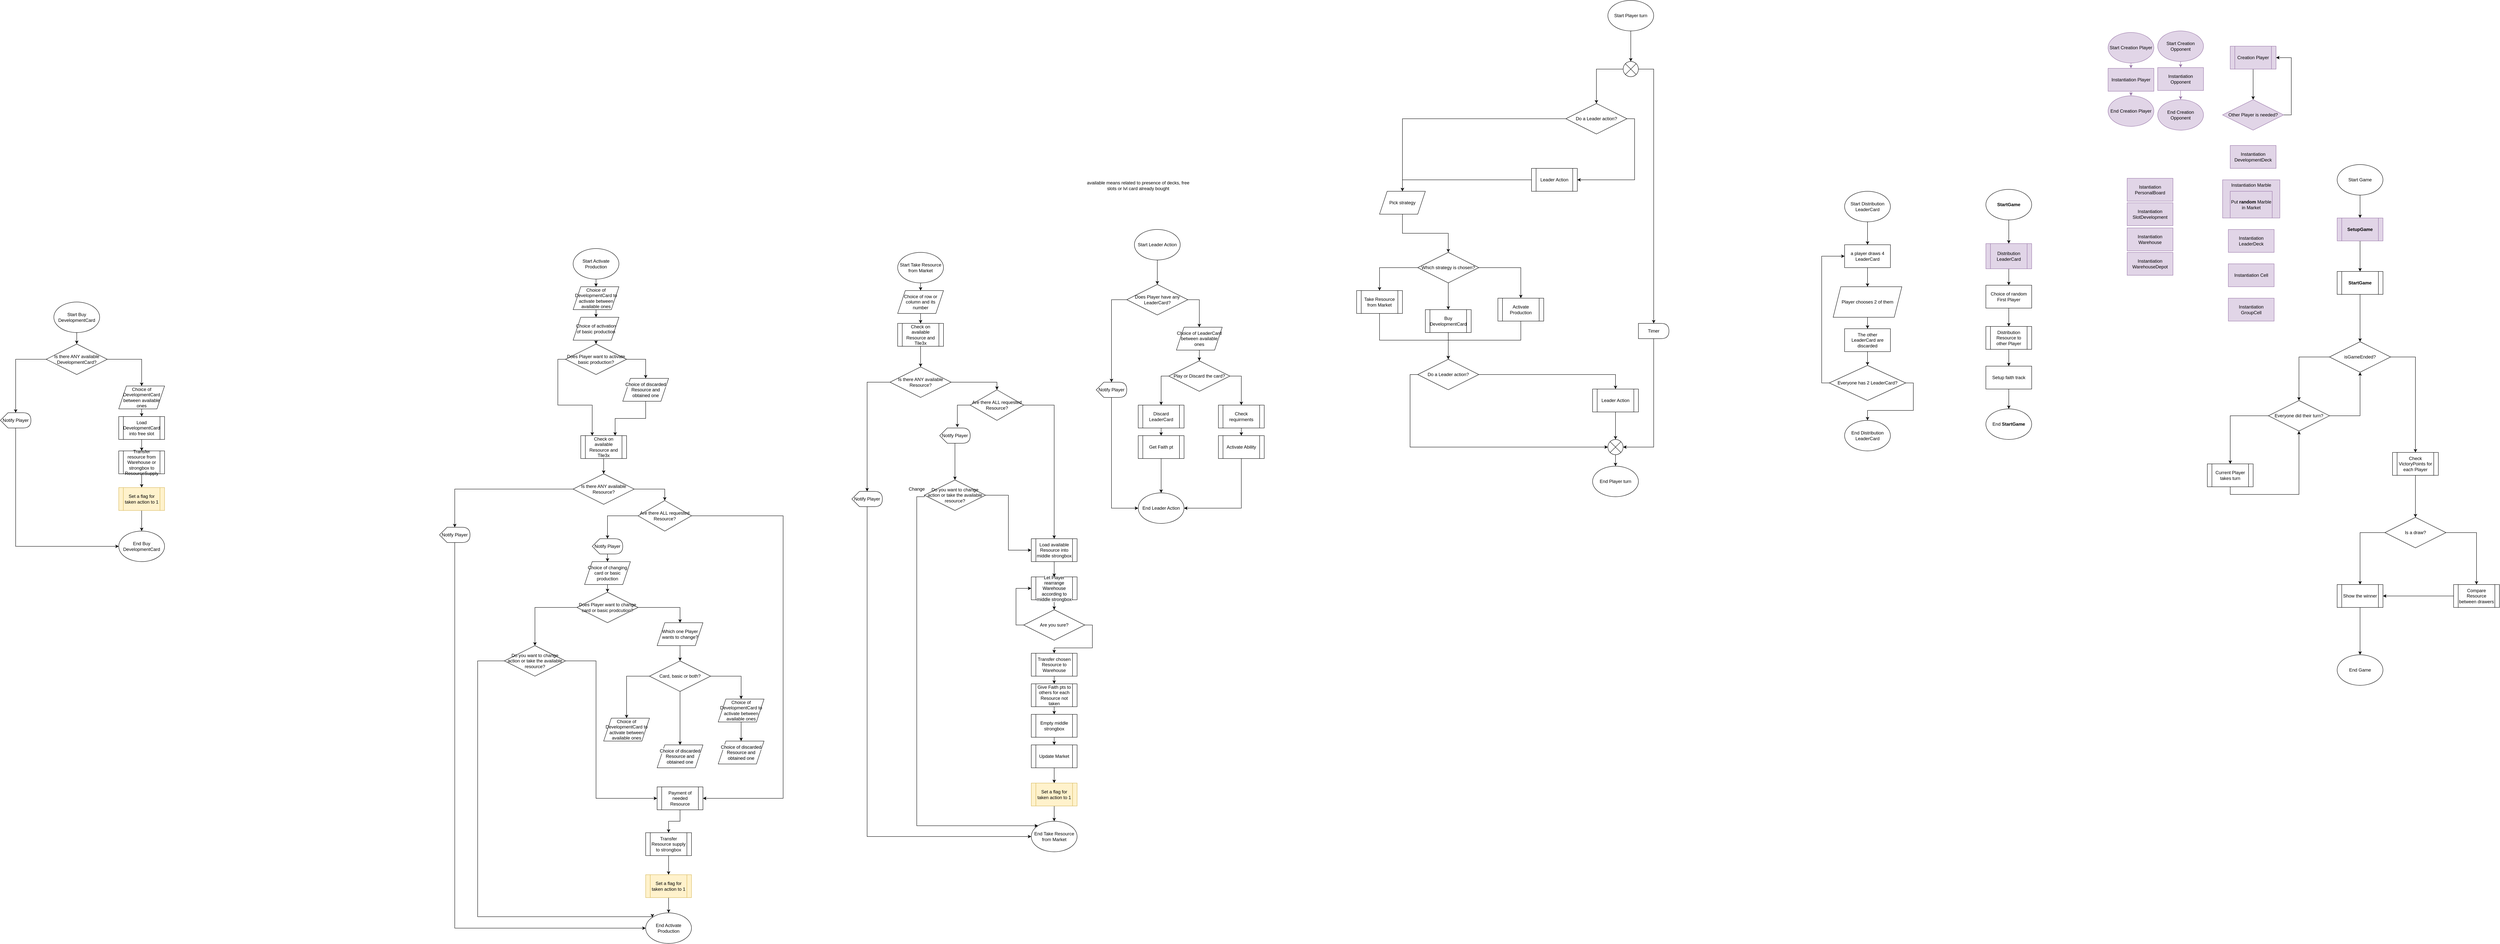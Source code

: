<mxfile version="14.5.3" type="github">
  <diagram name="Page-1" id="e7e014a7-5840-1c2e-5031-d8a46d1fe8dd">
    <mxGraphModel dx="7066" dy="1471" grid="1" gridSize="10" guides="1" tooltips="1" connect="1" arrows="0" fold="1" page="1" pageScale="1" pageWidth="1169" pageHeight="826" background="#ffffff" math="0" shadow="0">
      <root>
        <mxCell id="0" />
        <mxCell id="1" parent="0" />
        <mxCell id="5Usl1NWNr5TaOogRlFug-19" style="edgeStyle=orthogonalEdgeStyle;rounded=0;orthogonalLoop=1;jettySize=auto;html=1;exitX=0.5;exitY=1;exitDx=0;exitDy=0;entryX=0.5;entryY=0;entryDx=0;entryDy=0;" parent="1" source="ZHCuYV_DUwt7cDwJLobe-1" target="5Usl1NWNr5TaOogRlFug-17" edge="1">
          <mxGeometry relative="1" as="geometry" />
        </mxCell>
        <mxCell id="ZHCuYV_DUwt7cDwJLobe-1" value="Start Game" style="ellipse;whiteSpace=wrap;html=1;" parent="1" vertex="1">
          <mxGeometry x="570" y="130" width="120" height="80" as="geometry" />
        </mxCell>
        <mxCell id="ZHCuYV_DUwt7cDwJLobe-17" value="Instantiation Cell" style="rounded=0;whiteSpace=wrap;html=1;fillColor=#e1d5e7;strokeColor=#9673a6;" parent="1" vertex="1">
          <mxGeometry x="284.94" y="390" width="120" height="60" as="geometry" />
        </mxCell>
        <mxCell id="ZHCuYV_DUwt7cDwJLobe-18" value="Instantiation GroupCell" style="rounded=0;whiteSpace=wrap;html=1;fillColor=#e1d5e7;strokeColor=#9673a6;" parent="1" vertex="1">
          <mxGeometry x="284.94" y="480" width="120" height="60" as="geometry" />
        </mxCell>
        <mxCell id="ZHCuYV_DUwt7cDwJLobe-37" style="edgeStyle=orthogonalEdgeStyle;rounded=0;orthogonalLoop=1;jettySize=auto;html=1;" parent="1" source="ZHCuYV_DUwt7cDwJLobe-30" target="ZHCuYV_DUwt7cDwJLobe-34" edge="1">
          <mxGeometry relative="1" as="geometry" />
        </mxCell>
        <mxCell id="ZHCuYV_DUwt7cDwJLobe-30" value="Creation Player" style="shape=process;whiteSpace=wrap;html=1;backgroundOutline=1;fillColor=#e1d5e7;strokeColor=#9673a6;" parent="1" vertex="1">
          <mxGeometry x="289.94" y="-180" width="120" height="60" as="geometry" />
        </mxCell>
        <mxCell id="5Usl1NWNr5TaOogRlFug-66" style="edgeStyle=orthogonalEdgeStyle;rounded=0;orthogonalLoop=1;jettySize=auto;html=1;exitX=0.5;exitY=1;exitDx=0;exitDy=0;entryX=0.5;entryY=0;entryDx=0;entryDy=0;" parent="1" source="ZHCuYV_DUwt7cDwJLobe-33" target="ZHCuYV_DUwt7cDwJLobe-82" edge="1">
          <mxGeometry relative="1" as="geometry" />
        </mxCell>
        <mxCell id="ZHCuYV_DUwt7cDwJLobe-33" value="&lt;b&gt;StartGame&lt;/b&gt;" style="ellipse;whiteSpace=wrap;html=1;" parent="1" vertex="1">
          <mxGeometry x="-350" y="195" width="120" height="80" as="geometry" />
        </mxCell>
        <mxCell id="ZHCuYV_DUwt7cDwJLobe-36" style="edgeStyle=orthogonalEdgeStyle;rounded=0;orthogonalLoop=1;jettySize=auto;html=1;entryX=1;entryY=0.5;entryDx=0;entryDy=0;exitX=1;exitY=0.5;exitDx=0;exitDy=0;" parent="1" source="ZHCuYV_DUwt7cDwJLobe-34" target="ZHCuYV_DUwt7cDwJLobe-30" edge="1">
          <mxGeometry relative="1" as="geometry" />
        </mxCell>
        <mxCell id="ZHCuYV_DUwt7cDwJLobe-34" value="Other Player is needed?" style="rhombus;whiteSpace=wrap;html=1;fillColor=#e1d5e7;strokeColor=#9673a6;" parent="1" vertex="1">
          <mxGeometry x="269.94" y="-40" width="160" height="80" as="geometry" />
        </mxCell>
        <mxCell id="ZHCuYV_DUwt7cDwJLobe-71" value="End &lt;b&gt;StartGame&lt;/b&gt;" style="ellipse;whiteSpace=wrap;html=1;" parent="1" vertex="1">
          <mxGeometry x="-350" y="770" width="120" height="80" as="geometry" />
        </mxCell>
        <mxCell id="5Usl1NWNr5TaOogRlFug-58" style="edgeStyle=orthogonalEdgeStyle;rounded=0;orthogonalLoop=1;jettySize=auto;html=1;exitX=0.5;exitY=1;exitDx=0;exitDy=0;entryX=0.5;entryY=0;entryDx=0;entryDy=0;" parent="1" source="ZHCuYV_DUwt7cDwJLobe-82" target="5Usl1NWNr5TaOogRlFug-50" edge="1">
          <mxGeometry relative="1" as="geometry" />
        </mxCell>
        <mxCell id="ZHCuYV_DUwt7cDwJLobe-82" value="Distribution LeaderCard" style="shape=process;whiteSpace=wrap;html=1;backgroundOutline=1;fillColor=#e1d5e7;strokeColor=#9673a6;" parent="1" vertex="1">
          <mxGeometry x="-350" y="337" width="120" height="66" as="geometry" />
        </mxCell>
        <mxCell id="5Usl1NWNr5TaOogRlFug-36" style="edgeStyle=orthogonalEdgeStyle;rounded=0;orthogonalLoop=1;jettySize=auto;html=1;exitX=0;exitY=0.5;exitDx=0;exitDy=0;entryX=0.5;entryY=0;entryDx=0;entryDy=0;" parent="1" source="ZHCuYV_DUwt7cDwJLobe-85" target="ZHCuYV_DUwt7cDwJLobe-102" edge="1">
          <mxGeometry relative="1" as="geometry" />
        </mxCell>
        <mxCell id="5Usl1NWNr5TaOogRlFug-42" style="edgeStyle=orthogonalEdgeStyle;rounded=0;orthogonalLoop=1;jettySize=auto;html=1;exitX=1;exitY=0.5;exitDx=0;exitDy=0;entryX=0.5;entryY=0;entryDx=0;entryDy=0;" parent="1" source="ZHCuYV_DUwt7cDwJLobe-85" target="ZHCuYV_DUwt7cDwJLobe-87" edge="1">
          <mxGeometry relative="1" as="geometry" />
        </mxCell>
        <mxCell id="ZHCuYV_DUwt7cDwJLobe-85" value="isGameEnded?" style="rhombus;whiteSpace=wrap;html=1;" parent="1" vertex="1">
          <mxGeometry x="550" y="594" width="160" height="80" as="geometry" />
        </mxCell>
        <mxCell id="ZHCuYV_DUwt7cDwJLobe-98" style="edgeStyle=orthogonalEdgeStyle;rounded=0;orthogonalLoop=1;jettySize=auto;html=1;exitX=0.5;exitY=1;exitDx=0;exitDy=0;entryX=0.5;entryY=0;entryDx=0;entryDy=0;" parent="1" source="ZHCuYV_DUwt7cDwJLobe-87" target="ZHCuYV_DUwt7cDwJLobe-89" edge="1">
          <mxGeometry relative="1" as="geometry" />
        </mxCell>
        <mxCell id="ZHCuYV_DUwt7cDwJLobe-87" value="Check VictoryPoints for each Player" style="shape=process;whiteSpace=wrap;html=1;backgroundOutline=1;" parent="1" vertex="1">
          <mxGeometry x="715" y="884" width="120" height="60" as="geometry" />
        </mxCell>
        <mxCell id="ZHCuYV_DUwt7cDwJLobe-93" style="edgeStyle=orthogonalEdgeStyle;rounded=0;orthogonalLoop=1;jettySize=auto;html=1;exitX=0;exitY=0.5;exitDx=0;exitDy=0;entryX=0.5;entryY=0;entryDx=0;entryDy=0;" parent="1" source="ZHCuYV_DUwt7cDwJLobe-89" target="ZHCuYV_DUwt7cDwJLobe-120" edge="1">
          <mxGeometry relative="1" as="geometry">
            <mxPoint x="515.0" y="1402" as="targetPoint" />
          </mxGeometry>
        </mxCell>
        <mxCell id="ZHCuYV_DUwt7cDwJLobe-97" style="edgeStyle=orthogonalEdgeStyle;rounded=0;orthogonalLoop=1;jettySize=auto;html=1;exitX=1;exitY=0.5;exitDx=0;exitDy=0;entryX=0.5;entryY=0;entryDx=0;entryDy=0;" parent="1" source="ZHCuYV_DUwt7cDwJLobe-89" target="ZHCuYV_DUwt7cDwJLobe-95" edge="1">
          <mxGeometry relative="1" as="geometry" />
        </mxCell>
        <mxCell id="ZHCuYV_DUwt7cDwJLobe-89" value="Is a draw?" style="rhombus;whiteSpace=wrap;html=1;" parent="1" vertex="1">
          <mxGeometry x="695" y="1054" width="160" height="80" as="geometry" />
        </mxCell>
        <mxCell id="ZHCuYV_DUwt7cDwJLobe-91" value="End Game" style="ellipse;whiteSpace=wrap;html=1;" parent="1" vertex="1">
          <mxGeometry x="570" y="1414" width="120" height="80" as="geometry" />
        </mxCell>
        <mxCell id="5Usl1NWNr5TaOogRlFug-44" style="edgeStyle=orthogonalEdgeStyle;rounded=0;orthogonalLoop=1;jettySize=auto;html=1;exitX=0;exitY=0.5;exitDx=0;exitDy=0;entryX=1;entryY=0.5;entryDx=0;entryDy=0;" parent="1" source="ZHCuYV_DUwt7cDwJLobe-95" target="ZHCuYV_DUwt7cDwJLobe-120" edge="1">
          <mxGeometry relative="1" as="geometry" />
        </mxCell>
        <mxCell id="ZHCuYV_DUwt7cDwJLobe-95" value="Compare Resource between drawers" style="shape=process;whiteSpace=wrap;html=1;backgroundOutline=1;" parent="1" vertex="1">
          <mxGeometry x="875" y="1230" width="120" height="60" as="geometry" />
        </mxCell>
        <mxCell id="5Usl1NWNr5TaOogRlFug-39" style="edgeStyle=orthogonalEdgeStyle;rounded=0;orthogonalLoop=1;jettySize=auto;html=1;exitX=0.5;exitY=1;exitDx=0;exitDy=0;entryX=0.5;entryY=1;entryDx=0;entryDy=0;" parent="1" source="ZHCuYV_DUwt7cDwJLobe-101" target="ZHCuYV_DUwt7cDwJLobe-102" edge="1">
          <mxGeometry relative="1" as="geometry" />
        </mxCell>
        <mxCell id="ZHCuYV_DUwt7cDwJLobe-101" value="Current Player takes turn" style="shape=process;whiteSpace=wrap;html=1;backgroundOutline=1;" parent="1" vertex="1">
          <mxGeometry x="230" y="914" width="120" height="60" as="geometry" />
        </mxCell>
        <mxCell id="5Usl1NWNr5TaOogRlFug-43" style="edgeStyle=orthogonalEdgeStyle;rounded=0;orthogonalLoop=1;jettySize=auto;html=1;exitX=0.5;exitY=1;exitDx=0;exitDy=0;entryX=0.5;entryY=0;entryDx=0;entryDy=0;" parent="1" source="ZHCuYV_DUwt7cDwJLobe-120" target="ZHCuYV_DUwt7cDwJLobe-91" edge="1">
          <mxGeometry relative="1" as="geometry" />
        </mxCell>
        <mxCell id="ZHCuYV_DUwt7cDwJLobe-120" value="Show the winner" style="shape=process;whiteSpace=wrap;html=1;backgroundOutline=1;" parent="1" vertex="1">
          <mxGeometry x="570" y="1230" width="120" height="60" as="geometry" />
        </mxCell>
        <mxCell id="ZHCuYV_DUwt7cDwJLobe-146" style="edgeStyle=orthogonalEdgeStyle;rounded=0;orthogonalLoop=1;jettySize=auto;html=1;exitX=0.5;exitY=1;exitDx=0;exitDy=0;entryX=0.5;entryY=0;entryDx=0;entryDy=0;" parent="1" source="ZHCuYV_DUwt7cDwJLobe-135" target="ZHCuYV_DUwt7cDwJLobe-136" edge="1">
          <mxGeometry relative="1" as="geometry" />
        </mxCell>
        <mxCell id="ZHCuYV_DUwt7cDwJLobe-135" value="Start Distribution LeaderCard" style="ellipse;whiteSpace=wrap;html=1;" parent="1" vertex="1">
          <mxGeometry x="-720" y="200" width="120" height="80" as="geometry" />
        </mxCell>
        <mxCell id="ZHCuYV_DUwt7cDwJLobe-143" style="edgeStyle=orthogonalEdgeStyle;rounded=0;orthogonalLoop=1;jettySize=auto;html=1;exitX=0.5;exitY=1;exitDx=0;exitDy=0;entryX=0.5;entryY=0;entryDx=0;entryDy=0;" parent="1" source="ZHCuYV_DUwt7cDwJLobe-136" target="ZHCuYV_DUwt7cDwJLobe-197" edge="1">
          <mxGeometry relative="1" as="geometry">
            <mxPoint x="-930" y="484" as="targetPoint" />
          </mxGeometry>
        </mxCell>
        <mxCell id="ZHCuYV_DUwt7cDwJLobe-136" value="a player draws 4 LeaderCard" style="rounded=0;whiteSpace=wrap;html=1;" parent="1" vertex="1">
          <mxGeometry x="-720" y="340" width="120" height="60" as="geometry" />
        </mxCell>
        <mxCell id="ZHCuYV_DUwt7cDwJLobe-144" style="edgeStyle=orthogonalEdgeStyle;rounded=0;orthogonalLoop=1;jettySize=auto;html=1;exitX=0.5;exitY=1;exitDx=0;exitDy=0;entryX=0.5;entryY=0;entryDx=0;entryDy=0;" parent="1" source="ZHCuYV_DUwt7cDwJLobe-197" target="ZHCuYV_DUwt7cDwJLobe-138" edge="1">
          <mxGeometry relative="1" as="geometry">
            <mxPoint x="-930" y="544" as="sourcePoint" />
          </mxGeometry>
        </mxCell>
        <mxCell id="ZHCuYV_DUwt7cDwJLobe-145" style="edgeStyle=orthogonalEdgeStyle;rounded=0;orthogonalLoop=1;jettySize=auto;html=1;exitX=0.5;exitY=1;exitDx=0;exitDy=0;" parent="1" source="ZHCuYV_DUwt7cDwJLobe-138" target="ZHCuYV_DUwt7cDwJLobe-139" edge="1">
          <mxGeometry relative="1" as="geometry" />
        </mxCell>
        <mxCell id="ZHCuYV_DUwt7cDwJLobe-138" value="The other LeaderCard are discarded" style="rounded=0;whiteSpace=wrap;html=1;" parent="1" vertex="1">
          <mxGeometry x="-720" y="560" width="120" height="60" as="geometry" />
        </mxCell>
        <mxCell id="ZHCuYV_DUwt7cDwJLobe-141" style="edgeStyle=orthogonalEdgeStyle;rounded=0;orthogonalLoop=1;jettySize=auto;html=1;exitX=1;exitY=0.5;exitDx=0;exitDy=0;entryX=0.5;entryY=0;entryDx=0;entryDy=0;" parent="1" source="ZHCuYV_DUwt7cDwJLobe-139" target="ZHCuYV_DUwt7cDwJLobe-140" edge="1">
          <mxGeometry relative="1" as="geometry" />
        </mxCell>
        <mxCell id="ZHCuYV_DUwt7cDwJLobe-142" style="edgeStyle=orthogonalEdgeStyle;rounded=0;orthogonalLoop=1;jettySize=auto;html=1;exitX=0;exitY=0.5;exitDx=0;exitDy=0;entryX=0;entryY=0.5;entryDx=0;entryDy=0;" parent="1" source="ZHCuYV_DUwt7cDwJLobe-139" target="ZHCuYV_DUwt7cDwJLobe-136" edge="1">
          <mxGeometry relative="1" as="geometry" />
        </mxCell>
        <mxCell id="ZHCuYV_DUwt7cDwJLobe-139" value="Everyone has 2 LeaderCard?" style="rhombus;whiteSpace=wrap;html=1;" parent="1" vertex="1">
          <mxGeometry x="-760" y="656" width="200" height="92" as="geometry" />
        </mxCell>
        <mxCell id="ZHCuYV_DUwt7cDwJLobe-140" value="End Distribution LeaderCard" style="ellipse;whiteSpace=wrap;html=1;" parent="1" vertex="1">
          <mxGeometry x="-720" y="800" width="120" height="80" as="geometry" />
        </mxCell>
        <mxCell id="ZHCuYV_DUwt7cDwJLobe-163" style="edgeStyle=orthogonalEdgeStyle;rounded=0;orthogonalLoop=1;jettySize=auto;html=1;exitX=0.5;exitY=1;exitDx=0;exitDy=0;entryX=0.5;entryY=0;entryDx=0;entryDy=0;fillColor=#e1d5e7;strokeColor=#9673a6;" parent="1" source="ZHCuYV_DUwt7cDwJLobe-159" target="ZHCuYV_DUwt7cDwJLobe-160" edge="1">
          <mxGeometry relative="1" as="geometry" />
        </mxCell>
        <mxCell id="ZHCuYV_DUwt7cDwJLobe-159" value="Start Creation Opponent" style="ellipse;whiteSpace=wrap;html=1;fillColor=#e1d5e7;strokeColor=#9673a6;" parent="1" vertex="1">
          <mxGeometry x="100" y="-220" width="120" height="80" as="geometry" />
        </mxCell>
        <mxCell id="ZHCuYV_DUwt7cDwJLobe-164" style="edgeStyle=orthogonalEdgeStyle;rounded=0;orthogonalLoop=1;jettySize=auto;html=1;exitX=0.5;exitY=1;exitDx=0;exitDy=0;entryX=0.5;entryY=0;entryDx=0;entryDy=0;fillColor=#e1d5e7;strokeColor=#9673a6;" parent="1" source="ZHCuYV_DUwt7cDwJLobe-160" target="ZHCuYV_DUwt7cDwJLobe-162" edge="1">
          <mxGeometry relative="1" as="geometry" />
        </mxCell>
        <mxCell id="ZHCuYV_DUwt7cDwJLobe-160" value="Instantiation Opponent" style="rounded=0;whiteSpace=wrap;html=1;fillColor=#e1d5e7;strokeColor=#9673a6;" parent="1" vertex="1">
          <mxGeometry x="100" y="-124" width="120" height="60" as="geometry" />
        </mxCell>
        <mxCell id="ZHCuYV_DUwt7cDwJLobe-162" value="End Creation Opponent" style="ellipse;whiteSpace=wrap;html=1;fillColor=#e1d5e7;strokeColor=#9673a6;" parent="1" vertex="1">
          <mxGeometry x="100" y="-40" width="120" height="80" as="geometry" />
        </mxCell>
        <mxCell id="NmoeiruJ9QD6XZsmmLys-37" style="edgeStyle=orthogonalEdgeStyle;rounded=0;orthogonalLoop=1;jettySize=auto;html=1;exitX=0.5;exitY=1;exitDx=0;exitDy=0;entryX=0.5;entryY=0;entryDx=0;entryDy=0;" parent="1" source="ZHCuYV_DUwt7cDwJLobe-165" target="NmoeiruJ9QD6XZsmmLys-28" edge="1">
          <mxGeometry relative="1" as="geometry" />
        </mxCell>
        <mxCell id="ZHCuYV_DUwt7cDwJLobe-165" value="Start Player turn" style="ellipse;whiteSpace=wrap;html=1;" parent="1" vertex="1">
          <mxGeometry x="-1340" y="-300" width="120" height="80" as="geometry" />
        </mxCell>
        <mxCell id="UQfotCfF0Teh19F6Nubb-13" style="edgeStyle=orthogonalEdgeStyle;rounded=0;orthogonalLoop=1;jettySize=auto;html=1;exitX=0;exitY=0.5;exitDx=0;exitDy=0;entryX=0.5;entryY=0;entryDx=0;entryDy=0;" parent="1" source="ZHCuYV_DUwt7cDwJLobe-166" target="ZHCuYV_DUwt7cDwJLobe-170" edge="1">
          <mxGeometry relative="1" as="geometry" />
        </mxCell>
        <mxCell id="UQfotCfF0Teh19F6Nubb-14" style="edgeStyle=orthogonalEdgeStyle;rounded=0;orthogonalLoop=1;jettySize=auto;html=1;exitX=0.5;exitY=1;exitDx=0;exitDy=0;" parent="1" source="ZHCuYV_DUwt7cDwJLobe-166" target="ZHCuYV_DUwt7cDwJLobe-171" edge="1">
          <mxGeometry relative="1" as="geometry" />
        </mxCell>
        <mxCell id="UQfotCfF0Teh19F6Nubb-15" style="edgeStyle=orthogonalEdgeStyle;rounded=0;orthogonalLoop=1;jettySize=auto;html=1;exitX=1;exitY=0.5;exitDx=0;exitDy=0;entryX=0.5;entryY=0;entryDx=0;entryDy=0;" parent="1" source="ZHCuYV_DUwt7cDwJLobe-166" target="ZHCuYV_DUwt7cDwJLobe-172" edge="1">
          <mxGeometry relative="1" as="geometry" />
        </mxCell>
        <mxCell id="ZHCuYV_DUwt7cDwJLobe-166" value="Which strategy is chosen?" style="rhombus;whiteSpace=wrap;html=1;" parent="1" vertex="1">
          <mxGeometry x="-1838" y="360" width="160" height="80" as="geometry" />
        </mxCell>
        <mxCell id="5MMGjJhlAquFJaLjb7rr-12" style="edgeStyle=orthogonalEdgeStyle;rounded=0;orthogonalLoop=1;jettySize=auto;html=1;exitX=0.5;exitY=1;exitDx=0;exitDy=0;entryX=0.5;entryY=0;entryDx=0;entryDy=0;" edge="1" parent="1" source="ZHCuYV_DUwt7cDwJLobe-170" target="5MMGjJhlAquFJaLjb7rr-9">
          <mxGeometry relative="1" as="geometry">
            <Array as="points">
              <mxPoint x="-1938" y="590" />
              <mxPoint x="-1758" y="590" />
            </Array>
          </mxGeometry>
        </mxCell>
        <mxCell id="ZHCuYV_DUwt7cDwJLobe-170" value="Take Resource from Market" style="shape=process;whiteSpace=wrap;html=1;backgroundOutline=1;" parent="1" vertex="1">
          <mxGeometry x="-1998" y="460" width="120" height="60" as="geometry" />
        </mxCell>
        <mxCell id="5MMGjJhlAquFJaLjb7rr-13" style="edgeStyle=orthogonalEdgeStyle;rounded=0;orthogonalLoop=1;jettySize=auto;html=1;exitX=0.5;exitY=1;exitDx=0;exitDy=0;entryX=0.5;entryY=0;entryDx=0;entryDy=0;" edge="1" parent="1" source="ZHCuYV_DUwt7cDwJLobe-171" target="5MMGjJhlAquFJaLjb7rr-9">
          <mxGeometry relative="1" as="geometry" />
        </mxCell>
        <mxCell id="ZHCuYV_DUwt7cDwJLobe-171" value="Buy DevelopmentCard" style="shape=process;whiteSpace=wrap;html=1;backgroundOutline=1;" parent="1" vertex="1">
          <mxGeometry x="-1818" y="510" width="120" height="60" as="geometry" />
        </mxCell>
        <mxCell id="5MMGjJhlAquFJaLjb7rr-14" style="edgeStyle=orthogonalEdgeStyle;rounded=0;orthogonalLoop=1;jettySize=auto;html=1;exitX=0.5;exitY=1;exitDx=0;exitDy=0;entryX=0.5;entryY=0;entryDx=0;entryDy=0;" edge="1" parent="1" source="ZHCuYV_DUwt7cDwJLobe-172" target="5MMGjJhlAquFJaLjb7rr-9">
          <mxGeometry relative="1" as="geometry" />
        </mxCell>
        <mxCell id="ZHCuYV_DUwt7cDwJLobe-172" value="Activate Production" style="shape=process;whiteSpace=wrap;html=1;backgroundOutline=1;" parent="1" vertex="1">
          <mxGeometry x="-1628" y="480" width="120" height="60" as="geometry" />
        </mxCell>
        <mxCell id="ZHCuYV_DUwt7cDwJLobe-182" value="End Player turn" style="ellipse;whiteSpace=wrap;html=1;" parent="1" vertex="1">
          <mxGeometry x="-1380" y="920" width="120" height="80" as="geometry" />
        </mxCell>
        <mxCell id="ZHCuYV_DUwt7cDwJLobe-204" style="edgeStyle=orthogonalEdgeStyle;rounded=0;orthogonalLoop=1;jettySize=auto;html=1;exitX=0.5;exitY=1;exitDx=0;exitDy=0;entryX=0.5;entryY=0;entryDx=0;entryDy=0;" parent="1" source="ZHCuYV_DUwt7cDwJLobe-190" target="ZHCuYV_DUwt7cDwJLobe-192" edge="1">
          <mxGeometry relative="1" as="geometry" />
        </mxCell>
        <mxCell id="ZHCuYV_DUwt7cDwJLobe-190" value="Start Take Resource from Market" style="ellipse;whiteSpace=wrap;html=1;" parent="1" vertex="1">
          <mxGeometry x="-3200" y="360" width="120" height="80" as="geometry" />
        </mxCell>
        <mxCell id="NmoeiruJ9QD6XZsmmLys-59" style="edgeStyle=orthogonalEdgeStyle;rounded=0;orthogonalLoop=1;jettySize=auto;html=1;exitX=0.5;exitY=1;exitDx=0;exitDy=0;entryX=0.5;entryY=0;entryDx=0;entryDy=0;strokeColor=#000000;" parent="1" source="ZHCuYV_DUwt7cDwJLobe-192" target="NmoeiruJ9QD6XZsmmLys-58" edge="1">
          <mxGeometry relative="1" as="geometry" />
        </mxCell>
        <mxCell id="ZHCuYV_DUwt7cDwJLobe-192" value="Choice of row or column and its number" style="shape=parallelogram;perimeter=parallelogramPerimeter;whiteSpace=wrap;html=1;fixedSize=1;" parent="1" vertex="1">
          <mxGeometry x="-3200" y="460" width="120" height="60" as="geometry" />
        </mxCell>
        <mxCell id="ZHCuYV_DUwt7cDwJLobe-206" style="edgeStyle=orthogonalEdgeStyle;rounded=0;orthogonalLoop=1;jettySize=auto;html=1;exitX=0.5;exitY=1;exitDx=0;exitDy=0;entryX=0.5;entryY=0;entryDx=0;entryDy=0;" parent="1" source="NmoeiruJ9QD6XZsmmLys-5" target="ZHCuYV_DUwt7cDwJLobe-195" edge="1">
          <mxGeometry relative="1" as="geometry">
            <mxPoint x="-2790.06" y="1650" as="sourcePoint" />
          </mxGeometry>
        </mxCell>
        <mxCell id="UQfotCfF0Teh19F6Nubb-24" style="edgeStyle=orthogonalEdgeStyle;rounded=0;orthogonalLoop=1;jettySize=auto;html=1;exitX=0.5;exitY=1;exitDx=0;exitDy=0;entryX=0.5;entryY=0;entryDx=0;entryDy=0;" parent="1" source="ZHCuYV_DUwt7cDwJLobe-195" target="UQfotCfF0Teh19F6Nubb-23" edge="1">
          <mxGeometry relative="1" as="geometry" />
        </mxCell>
        <mxCell id="ZHCuYV_DUwt7cDwJLobe-195" value="Update Market" style="shape=process;whiteSpace=wrap;html=1;backgroundOutline=1;" parent="1" vertex="1">
          <mxGeometry x="-2850.06" y="1650" width="120" height="60" as="geometry" />
        </mxCell>
        <mxCell id="ZHCuYV_DUwt7cDwJLobe-197" value="Player chooses 2 of them" style="shape=parallelogram;perimeter=parallelogramPerimeter;whiteSpace=wrap;html=1;fixedSize=1;" parent="1" vertex="1">
          <mxGeometry x="-750" y="450" width="180" height="80" as="geometry" />
        </mxCell>
        <mxCell id="ZHCuYV_DUwt7cDwJLobe-203" value="End Take Resource from Market" style="ellipse;whiteSpace=wrap;html=1;" parent="1" vertex="1">
          <mxGeometry x="-2850.06" y="1850" width="120" height="80" as="geometry" />
        </mxCell>
        <mxCell id="ZHCuYV_DUwt7cDwJLobe-218" value="Load available Resource into middle strongbox" style="shape=process;whiteSpace=wrap;html=1;backgroundOutline=1;" parent="1" vertex="1">
          <mxGeometry x="-2850.06" y="1110" width="120" height="60" as="geometry" />
        </mxCell>
        <mxCell id="NmoeiruJ9QD6XZsmmLys-23" style="edgeStyle=orthogonalEdgeStyle;rounded=0;orthogonalLoop=1;jettySize=auto;html=1;exitX=0.5;exitY=1;exitDx=0;exitDy=0;entryX=0.5;entryY=0;entryDx=0;entryDy=0;" parent="1" source="ZHCuYV_DUwt7cDwJLobe-220" target="ZHCuYV_DUwt7cDwJLobe-221" edge="1">
          <mxGeometry relative="1" as="geometry" />
        </mxCell>
        <mxCell id="ZHCuYV_DUwt7cDwJLobe-220" value="&#xa;&#xa;&lt;span style=&quot;color: rgb(0, 0, 0); font-family: helvetica; font-size: 12px; font-style: normal; font-weight: 400; letter-spacing: normal; text-align: center; text-indent: 0px; text-transform: none; word-spacing: 0px; background-color: rgb(248, 249, 250); display: inline; float: none;&quot;&gt;Let Player rearrange Warehouse according to middle strongbox&lt;/span&gt;&#xa;&#xa;" style="shape=process;whiteSpace=wrap;html=1;backgroundOutline=1;" parent="1" vertex="1">
          <mxGeometry x="-2850.06" y="1210" width="120" height="60" as="geometry" />
        </mxCell>
        <mxCell id="ZHCuYV_DUwt7cDwJLobe-223" style="edgeStyle=orthogonalEdgeStyle;rounded=0;orthogonalLoop=1;jettySize=auto;html=1;exitX=0;exitY=0.5;exitDx=0;exitDy=0;entryX=0;entryY=0.5;entryDx=0;entryDy=0;" parent="1" source="ZHCuYV_DUwt7cDwJLobe-221" target="ZHCuYV_DUwt7cDwJLobe-220" edge="1">
          <mxGeometry relative="1" as="geometry" />
        </mxCell>
        <mxCell id="ZHCuYV_DUwt7cDwJLobe-221" value="Are you sure?" style="rhombus;whiteSpace=wrap;html=1;" parent="1" vertex="1">
          <mxGeometry x="-2870.06" y="1296" width="160" height="80" as="geometry" />
        </mxCell>
        <mxCell id="NmoeiruJ9QD6XZsmmLys-6" style="edgeStyle=orthogonalEdgeStyle;rounded=0;orthogonalLoop=1;jettySize=auto;html=1;exitX=0.5;exitY=1;exitDx=0;exitDy=0;entryX=0.5;entryY=0;entryDx=0;entryDy=0;" parent="1" source="ZHCuYV_DUwt7cDwJLobe-218" target="ZHCuYV_DUwt7cDwJLobe-220" edge="1">
          <mxGeometry relative="1" as="geometry">
            <mxPoint x="-2808.06" y="1212" as="sourcePoint" />
          </mxGeometry>
        </mxCell>
        <mxCell id="NmoeiruJ9QD6XZsmmLys-24" style="edgeStyle=orthogonalEdgeStyle;rounded=0;orthogonalLoop=1;jettySize=auto;html=1;exitX=0.5;exitY=1;exitDx=0;exitDy=0;entryX=0.5;entryY=0;entryDx=0;entryDy=0;" parent="1" source="NmoeiruJ9QD6XZsmmLys-4" target="NmoeiruJ9QD6XZsmmLys-13" edge="1">
          <mxGeometry relative="1" as="geometry" />
        </mxCell>
        <mxCell id="NmoeiruJ9QD6XZsmmLys-4" value="Transfer chosen Resource to Warehouse" style="shape=process;whiteSpace=wrap;html=1;backgroundOutline=1;" parent="1" vertex="1">
          <mxGeometry x="-2850.06" y="1410" width="120" height="60" as="geometry" />
        </mxCell>
        <mxCell id="NmoeiruJ9QD6XZsmmLys-5" value="Empty middle strongbox" style="shape=process;whiteSpace=wrap;html=1;backgroundOutline=1;" parent="1" vertex="1">
          <mxGeometry x="-2850.06" y="1570" width="120" height="60" as="geometry" />
        </mxCell>
        <mxCell id="NmoeiruJ9QD6XZsmmLys-12" style="edgeStyle=orthogonalEdgeStyle;rounded=0;orthogonalLoop=1;jettySize=auto;html=1;entryX=0.5;entryY=0;entryDx=0;entryDy=0;exitX=1;exitY=0.5;exitDx=0;exitDy=0;" parent="1" source="ZHCuYV_DUwt7cDwJLobe-221" target="NmoeiruJ9QD6XZsmmLys-4" edge="1">
          <mxGeometry relative="1" as="geometry">
            <mxPoint x="-2840.06" y="1380" as="sourcePoint" />
          </mxGeometry>
        </mxCell>
        <mxCell id="NmoeiruJ9QD6XZsmmLys-25" style="edgeStyle=orthogonalEdgeStyle;rounded=0;orthogonalLoop=1;jettySize=auto;html=1;exitX=0.5;exitY=1;exitDx=0;exitDy=0;entryX=0.5;entryY=0;entryDx=0;entryDy=0;" parent="1" source="NmoeiruJ9QD6XZsmmLys-13" target="NmoeiruJ9QD6XZsmmLys-5" edge="1">
          <mxGeometry relative="1" as="geometry" />
        </mxCell>
        <mxCell id="NmoeiruJ9QD6XZsmmLys-13" value="Give Faith pts to others for each Resource not taken" style="shape=process;whiteSpace=wrap;html=1;backgroundOutline=1;" parent="1" vertex="1">
          <mxGeometry x="-2850.06" y="1490" width="120" height="60" as="geometry" />
        </mxCell>
        <mxCell id="NmoeiruJ9QD6XZsmmLys-16" style="edgeStyle=orthogonalEdgeStyle;rounded=0;orthogonalLoop=1;jettySize=auto;html=1;exitX=0;exitY=0.5;exitDx=0;exitDy=0;entryX=0.5;entryY=0;entryDx=0;entryDy=0;" parent="1" source="NmoeiruJ9QD6XZsmmLys-71" target="UQfotCfF0Teh19F6Nubb-87" edge="1">
          <mxGeometry relative="1" as="geometry">
            <mxPoint x="-1283" y="470" as="sourcePoint" />
            <mxPoint x="-1880" y="280" as="targetPoint" />
          </mxGeometry>
        </mxCell>
        <mxCell id="NmoeiruJ9QD6XZsmmLys-19" style="edgeStyle=orthogonalEdgeStyle;rounded=0;orthogonalLoop=1;jettySize=auto;html=1;exitX=1;exitY=0.5;exitDx=0;exitDy=0;entryX=0.5;entryY=0;entryDx=0;entryDy=0;" parent="1" source="NmoeiruJ9QD6XZsmmLys-28" target="NmoeiruJ9QD6XZsmmLys-18" edge="1">
          <mxGeometry relative="1" as="geometry">
            <mxPoint x="-1247" y="470" as="sourcePoint" />
          </mxGeometry>
        </mxCell>
        <mxCell id="NmoeiruJ9QD6XZsmmLys-20" style="edgeStyle=orthogonalEdgeStyle;rounded=0;orthogonalLoop=1;jettySize=auto;html=1;exitX=0.5;exitY=1;exitDx=0;exitDy=0;entryX=1;entryY=0.5;entryDx=0;entryDy=0;" parent="1" source="NmoeiruJ9QD6XZsmmLys-18" target="NmoeiruJ9QD6XZsmmLys-29" edge="1">
          <mxGeometry relative="1" as="geometry">
            <mxPoint x="-1247" y="818" as="targetPoint" />
          </mxGeometry>
        </mxCell>
        <mxCell id="NmoeiruJ9QD6XZsmmLys-18" value="Timer" style="shape=delay;whiteSpace=wrap;html=1;" parent="1" vertex="1">
          <mxGeometry x="-1260" y="546" width="80" height="40" as="geometry" />
        </mxCell>
        <mxCell id="NmoeiruJ9QD6XZsmmLys-28" value="" style="shape=sumEllipse;perimeter=ellipsePerimeter;whiteSpace=wrap;html=1;backgroundOutline=1;" parent="1" vertex="1">
          <mxGeometry x="-1300" y="-140" width="40" height="40" as="geometry" />
        </mxCell>
        <mxCell id="UQfotCfF0Teh19F6Nubb-90" style="edgeStyle=orthogonalEdgeStyle;rounded=0;orthogonalLoop=1;jettySize=auto;html=1;exitX=0.5;exitY=1;exitDx=0;exitDy=0;entryX=0.5;entryY=0;entryDx=0;entryDy=0;" parent="1" source="NmoeiruJ9QD6XZsmmLys-29" target="ZHCuYV_DUwt7cDwJLobe-182" edge="1">
          <mxGeometry relative="1" as="geometry">
            <mxPoint x="-1320.0" y="870" as="targetPoint" />
          </mxGeometry>
        </mxCell>
        <mxCell id="NmoeiruJ9QD6XZsmmLys-29" value="" style="shape=sumEllipse;perimeter=ellipsePerimeter;whiteSpace=wrap;html=1;backgroundOutline=1;" parent="1" vertex="1">
          <mxGeometry x="-1340" y="850" width="40" height="40" as="geometry" />
        </mxCell>
        <mxCell id="UQfotCfF0Teh19F6Nubb-102" style="edgeStyle=orthogonalEdgeStyle;rounded=0;orthogonalLoop=1;jettySize=auto;html=1;exitX=0.5;exitY=1;exitDx=0;exitDy=0;entryX=0.5;entryY=0;entryDx=0;entryDy=0;" parent="1" source="NmoeiruJ9QD6XZsmmLys-30" target="UQfotCfF0Teh19F6Nubb-101" edge="1">
          <mxGeometry relative="1" as="geometry" />
        </mxCell>
        <mxCell id="NmoeiruJ9QD6XZsmmLys-30" value="Start Buy DevelopmentCard" style="ellipse;whiteSpace=wrap;html=1;" parent="1" vertex="1">
          <mxGeometry x="-5410" y="490" width="120" height="80" as="geometry" />
        </mxCell>
        <mxCell id="NmoeiruJ9QD6XZsmmLys-46" style="edgeStyle=orthogonalEdgeStyle;rounded=0;orthogonalLoop=1;jettySize=auto;html=1;exitX=0.5;exitY=1;exitDx=0;exitDy=0;entryX=0.5;entryY=0;entryDx=0;entryDy=0;" parent="1" source="NmoeiruJ9QD6XZsmmLys-31" target="NmoeiruJ9QD6XZsmmLys-33" edge="1">
          <mxGeometry relative="1" as="geometry" />
        </mxCell>
        <mxCell id="NmoeiruJ9QD6XZsmmLys-31" value="Choice of DevelopmentCard between available ones" style="shape=parallelogram;perimeter=parallelogramPerimeter;whiteSpace=wrap;html=1;fixedSize=1;" parent="1" vertex="1">
          <mxGeometry x="-5240" y="710" width="120" height="60" as="geometry" />
        </mxCell>
        <mxCell id="NmoeiruJ9QD6XZsmmLys-47" style="edgeStyle=orthogonalEdgeStyle;rounded=0;orthogonalLoop=1;jettySize=auto;html=1;exitX=0.5;exitY=1;exitDx=0;exitDy=0;entryX=0.5;entryY=0;entryDx=0;entryDy=0;" parent="1" source="NmoeiruJ9QD6XZsmmLys-33" target="NmoeiruJ9QD6XZsmmLys-43" edge="1">
          <mxGeometry relative="1" as="geometry" />
        </mxCell>
        <mxCell id="NmoeiruJ9QD6XZsmmLys-33" value="Load DevelopmentCard into free slot" style="shape=process;whiteSpace=wrap;html=1;backgroundOutline=1;" parent="1" vertex="1">
          <mxGeometry x="-5240" y="790" width="120" height="60" as="geometry" />
        </mxCell>
        <mxCell id="NmoeiruJ9QD6XZsmmLys-41" value="available means related to presence of decks, free slots or lvl card already bought" style="text;html=1;strokeColor=none;fillColor=none;align=center;verticalAlign=middle;whiteSpace=wrap;rounded=0;" parent="1" vertex="1">
          <mxGeometry x="-2710.06" y="160" width="280" height="50" as="geometry" />
        </mxCell>
        <mxCell id="UQfotCfF0Teh19F6Nubb-108" style="edgeStyle=orthogonalEdgeStyle;rounded=0;orthogonalLoop=1;jettySize=auto;html=1;exitX=0.5;exitY=1;exitDx=0;exitDy=0;entryX=0.5;entryY=0;entryDx=0;entryDy=0;" parent="1" source="NmoeiruJ9QD6XZsmmLys-43" target="UQfotCfF0Teh19F6Nubb-41" edge="1">
          <mxGeometry relative="1" as="geometry" />
        </mxCell>
        <mxCell id="NmoeiruJ9QD6XZsmmLys-43" value="Transfer resource from Warehouse or strongbox to ResourceSupply" style="shape=process;whiteSpace=wrap;html=1;backgroundOutline=1;" parent="1" vertex="1">
          <mxGeometry x="-5240" y="880" width="120" height="60" as="geometry" />
        </mxCell>
        <mxCell id="NmoeiruJ9QD6XZsmmLys-44" value="End Buy DevelopmentCard" style="ellipse;whiteSpace=wrap;html=1;" parent="1" vertex="1">
          <mxGeometry x="-5240" y="1090" width="120" height="80" as="geometry" />
        </mxCell>
        <mxCell id="NmoeiruJ9QD6XZsmmLys-65" style="edgeStyle=orthogonalEdgeStyle;rounded=0;orthogonalLoop=1;jettySize=auto;html=1;exitX=0.5;exitY=1;exitDx=0;exitDy=0;entryX=0.5;entryY=0;entryDx=0;entryDy=0;strokeColor=#000000;" parent="1" source="NmoeiruJ9QD6XZsmmLys-49" target="NmoeiruJ9QD6XZsmmLys-56" edge="1">
          <mxGeometry relative="1" as="geometry" />
        </mxCell>
        <mxCell id="NmoeiruJ9QD6XZsmmLys-49" value="Start Activate Production" style="ellipse;whiteSpace=wrap;html=1;" parent="1" vertex="1">
          <mxGeometry x="-4050" y="350" width="120" height="80" as="geometry" />
        </mxCell>
        <mxCell id="UQfotCfF0Teh19F6Nubb-96" style="edgeStyle=orthogonalEdgeStyle;rounded=0;orthogonalLoop=1;jettySize=auto;html=1;exitX=0.5;exitY=1;exitDx=0;exitDy=0;entryX=0.5;entryY=0;entryDx=0;entryDy=0;" parent="1" source="NmoeiruJ9QD6XZsmmLys-56" target="UQfotCfF0Teh19F6Nubb-51" edge="1">
          <mxGeometry relative="1" as="geometry" />
        </mxCell>
        <mxCell id="NmoeiruJ9QD6XZsmmLys-56" value="Choice of DevelopmentCard to activate between available ones" style="shape=parallelogram;perimeter=parallelogramPerimeter;whiteSpace=wrap;html=1;fixedSize=1;" parent="1" vertex="1">
          <mxGeometry x="-4050" y="450" width="120" height="60" as="geometry" />
        </mxCell>
        <mxCell id="NmoeiruJ9QD6XZsmmLys-95" style="edgeStyle=orthogonalEdgeStyle;rounded=0;orthogonalLoop=1;jettySize=auto;html=1;exitX=0.5;exitY=1;exitDx=0;exitDy=0;entryX=0.5;entryY=0;entryDx=0;entryDy=0;strokeColor=#000000;" parent="1" source="NmoeiruJ9QD6XZsmmLys-58" target="NmoeiruJ9QD6XZsmmLys-92" edge="1">
          <mxGeometry relative="1" as="geometry" />
        </mxCell>
        <mxCell id="NmoeiruJ9QD6XZsmmLys-58" value="Check on available Resource and Tile3x" style="shape=process;whiteSpace=wrap;html=1;backgroundOutline=1;" parent="1" vertex="1">
          <mxGeometry x="-3200" y="546" width="120" height="60" as="geometry" />
        </mxCell>
        <mxCell id="NmoeiruJ9QD6XZsmmLys-61" value="Check on available Resource and Tile3x" style="shape=process;whiteSpace=wrap;html=1;backgroundOutline=1;" parent="1" vertex="1">
          <mxGeometry x="-4030" y="840" width="120" height="60" as="geometry" />
        </mxCell>
        <mxCell id="UQfotCfF0Teh19F6Nubb-84" style="edgeStyle=orthogonalEdgeStyle;rounded=0;orthogonalLoop=1;jettySize=auto;html=1;exitX=0.5;exitY=1;exitDx=0;exitDy=0;" parent="1" source="NmoeiruJ9QD6XZsmmLys-62" target="NmoeiruJ9QD6XZsmmLys-63" edge="1">
          <mxGeometry relative="1" as="geometry" />
        </mxCell>
        <mxCell id="NmoeiruJ9QD6XZsmmLys-62" value="Payment of needed Resource" style="shape=process;whiteSpace=wrap;html=1;backgroundOutline=1;" parent="1" vertex="1">
          <mxGeometry x="-3830" y="1760" width="120" height="60" as="geometry" />
        </mxCell>
        <mxCell id="NmoeiruJ9QD6XZsmmLys-70" style="edgeStyle=orthogonalEdgeStyle;rounded=0;orthogonalLoop=1;jettySize=auto;html=1;exitX=0.5;exitY=1;exitDx=0;exitDy=0;entryX=0.5;entryY=0;entryDx=0;entryDy=0;strokeColor=#000000;" parent="1" source="NmoeiruJ9QD6XZsmmLys-63" target="UQfotCfF0Teh19F6Nubb-42" edge="1">
          <mxGeometry relative="1" as="geometry" />
        </mxCell>
        <mxCell id="NmoeiruJ9QD6XZsmmLys-63" value="Transfer Resource supply to strongbox" style="shape=process;whiteSpace=wrap;html=1;backgroundOutline=1;" parent="1" vertex="1">
          <mxGeometry x="-3860" y="1880" width="120" height="60" as="geometry" />
        </mxCell>
        <mxCell id="NmoeiruJ9QD6XZsmmLys-64" value="End Activate Production" style="ellipse;whiteSpace=wrap;html=1;" parent="1" vertex="1">
          <mxGeometry x="-3860" y="2090" width="120" height="80" as="geometry" />
        </mxCell>
        <mxCell id="NmoeiruJ9QD6XZsmmLys-87" style="edgeStyle=orthogonalEdgeStyle;rounded=0;orthogonalLoop=1;jettySize=auto;html=1;exitX=0;exitY=0.5;exitDx=0;exitDy=0;entryX=0;entryY=0;entryDx=40;entryDy=0;strokeColor=#000000;entryPerimeter=0;" parent="1" source="NmoeiruJ9QD6XZsmmLys-78" target="UQfotCfF0Teh19F6Nubb-99" edge="1">
          <mxGeometry relative="1" as="geometry" />
        </mxCell>
        <mxCell id="NmoeiruJ9QD6XZsmmLys-88" style="edgeStyle=orthogonalEdgeStyle;rounded=0;orthogonalLoop=1;jettySize=auto;html=1;exitX=0.5;exitY=1;exitDx=0;exitDy=0;entryX=0.5;entryY=0;entryDx=0;entryDy=0;strokeColor=#000000;" parent="1" source="NmoeiruJ9QD6XZsmmLys-77" target="NmoeiruJ9QD6XZsmmLys-78" edge="1">
          <mxGeometry relative="1" as="geometry" />
        </mxCell>
        <mxCell id="NmoeiruJ9QD6XZsmmLys-77" value="Start Leader Action" style="ellipse;whiteSpace=wrap;html=1;" parent="1" vertex="1">
          <mxGeometry x="-2580" y="300" width="120" height="80" as="geometry" />
        </mxCell>
        <mxCell id="NmoeiruJ9QD6XZsmmLys-89" style="edgeStyle=orthogonalEdgeStyle;rounded=0;orthogonalLoop=1;jettySize=auto;html=1;exitX=1;exitY=0.5;exitDx=0;exitDy=0;strokeColor=#000000;" parent="1" source="NmoeiruJ9QD6XZsmmLys-78" target="NmoeiruJ9QD6XZsmmLys-82" edge="1">
          <mxGeometry relative="1" as="geometry" />
        </mxCell>
        <mxCell id="NmoeiruJ9QD6XZsmmLys-78" value="Does Player have any LeaderCard?" style="rhombus;whiteSpace=wrap;html=1;" parent="1" vertex="1">
          <mxGeometry x="-2600" y="444" width="160" height="80" as="geometry" />
        </mxCell>
        <mxCell id="NmoeiruJ9QD6XZsmmLys-90" style="edgeStyle=orthogonalEdgeStyle;rounded=0;orthogonalLoop=1;jettySize=auto;html=1;exitX=0.5;exitY=1;exitDx=0;exitDy=0;entryX=0.5;entryY=0;entryDx=0;entryDy=0;strokeColor=#000000;" parent="1" source="NmoeiruJ9QD6XZsmmLys-82" target="NmoeiruJ9QD6XZsmmLys-85" edge="1">
          <mxGeometry relative="1" as="geometry" />
        </mxCell>
        <mxCell id="NmoeiruJ9QD6XZsmmLys-82" value="Choice of LeaderCard between available ones" style="shape=parallelogram;perimeter=parallelogramPerimeter;whiteSpace=wrap;html=1;fixedSize=1;" parent="1" vertex="1">
          <mxGeometry x="-2470" y="556" width="120" height="60" as="geometry" />
        </mxCell>
        <mxCell id="NmoeiruJ9QD6XZsmmLys-105" style="edgeStyle=orthogonalEdgeStyle;rounded=0;orthogonalLoop=1;jettySize=auto;html=1;exitX=0.5;exitY=1;exitDx=0;exitDy=0;entryX=0.5;entryY=0;entryDx=0;entryDy=0;strokeColor=#000000;" parent="1" source="NmoeiruJ9QD6XZsmmLys-83" target="NmoeiruJ9QD6XZsmmLys-84" edge="1">
          <mxGeometry relative="1" as="geometry" />
        </mxCell>
        <mxCell id="NmoeiruJ9QD6XZsmmLys-83" value="Check requirments" style="shape=process;whiteSpace=wrap;html=1;backgroundOutline=1;" parent="1" vertex="1">
          <mxGeometry x="-2360" y="760" width="120" height="60" as="geometry" />
        </mxCell>
        <mxCell id="NmoeiruJ9QD6XZsmmLys-106" style="edgeStyle=orthogonalEdgeStyle;rounded=0;orthogonalLoop=1;jettySize=auto;html=1;exitX=0.5;exitY=1;exitDx=0;exitDy=0;entryX=1;entryY=0.5;entryDx=0;entryDy=0;strokeColor=#000000;" parent="1" source="NmoeiruJ9QD6XZsmmLys-84" target="NmoeiruJ9QD6XZsmmLys-86" edge="1">
          <mxGeometry relative="1" as="geometry" />
        </mxCell>
        <mxCell id="NmoeiruJ9QD6XZsmmLys-84" value="Activate Ability" style="shape=process;whiteSpace=wrap;html=1;backgroundOutline=1;" parent="1" vertex="1">
          <mxGeometry x="-2360" y="840" width="120" height="60" as="geometry" />
        </mxCell>
        <mxCell id="NmoeiruJ9QD6XZsmmLys-101" style="edgeStyle=orthogonalEdgeStyle;rounded=0;orthogonalLoop=1;jettySize=auto;html=1;exitX=0;exitY=0.5;exitDx=0;exitDy=0;entryX=0.5;entryY=0;entryDx=0;entryDy=0;strokeColor=#000000;" parent="1" source="NmoeiruJ9QD6XZsmmLys-85" target="NmoeiruJ9QD6XZsmmLys-91" edge="1">
          <mxGeometry relative="1" as="geometry" />
        </mxCell>
        <mxCell id="NmoeiruJ9QD6XZsmmLys-104" style="edgeStyle=orthogonalEdgeStyle;rounded=0;orthogonalLoop=1;jettySize=auto;html=1;exitX=1;exitY=0.5;exitDx=0;exitDy=0;entryX=0.5;entryY=0;entryDx=0;entryDy=0;strokeColor=#000000;" parent="1" source="NmoeiruJ9QD6XZsmmLys-85" target="NmoeiruJ9QD6XZsmmLys-83" edge="1">
          <mxGeometry relative="1" as="geometry" />
        </mxCell>
        <mxCell id="NmoeiruJ9QD6XZsmmLys-85" value="Play or Discard the card?" style="rhombus;whiteSpace=wrap;html=1;" parent="1" vertex="1">
          <mxGeometry x="-2490" y="644" width="160" height="80" as="geometry" />
        </mxCell>
        <mxCell id="NmoeiruJ9QD6XZsmmLys-86" value="End Leader Action" style="ellipse;whiteSpace=wrap;html=1;" parent="1" vertex="1">
          <mxGeometry x="-2570" y="990" width="120" height="80" as="geometry" />
        </mxCell>
        <mxCell id="NmoeiruJ9QD6XZsmmLys-102" style="edgeStyle=orthogonalEdgeStyle;rounded=0;orthogonalLoop=1;jettySize=auto;html=1;exitX=0.5;exitY=1;exitDx=0;exitDy=0;entryX=0.5;entryY=0;entryDx=0;entryDy=0;strokeColor=#000000;" parent="1" source="NmoeiruJ9QD6XZsmmLys-91" target="NmoeiruJ9QD6XZsmmLys-100" edge="1">
          <mxGeometry relative="1" as="geometry" />
        </mxCell>
        <mxCell id="NmoeiruJ9QD6XZsmmLys-91" value="Discard LeaderCard" style="shape=process;whiteSpace=wrap;html=1;backgroundOutline=1;" parent="1" vertex="1">
          <mxGeometry x="-2570" y="760" width="120" height="60" as="geometry" />
        </mxCell>
        <mxCell id="NmoeiruJ9QD6XZsmmLys-94" style="edgeStyle=orthogonalEdgeStyle;rounded=0;orthogonalLoop=1;jettySize=auto;html=1;exitX=0;exitY=0.5;exitDx=0;exitDy=0;entryX=0;entryY=0;entryDx=40;entryDy=0;strokeColor=#000000;entryPerimeter=0;" parent="1" source="NmoeiruJ9QD6XZsmmLys-92" target="NmoeiruJ9QD6XZsmmLys-109" edge="1">
          <mxGeometry relative="1" as="geometry" />
        </mxCell>
        <mxCell id="UQfotCfF0Teh19F6Nubb-35" style="edgeStyle=orthogonalEdgeStyle;rounded=0;orthogonalLoop=1;jettySize=auto;html=1;exitX=1;exitY=0.5;exitDx=0;exitDy=0;entryX=0.5;entryY=0;entryDx=0;entryDy=0;" parent="1" source="NmoeiruJ9QD6XZsmmLys-92" target="UQfotCfF0Teh19F6Nubb-27" edge="1">
          <mxGeometry relative="1" as="geometry" />
        </mxCell>
        <mxCell id="NmoeiruJ9QD6XZsmmLys-92" value="Is there ANY available Resource?" style="rhombus;whiteSpace=wrap;html=1;" parent="1" vertex="1">
          <mxGeometry x="-3220" y="660" width="160" height="80" as="geometry" />
        </mxCell>
        <mxCell id="NmoeiruJ9QD6XZsmmLys-98" style="edgeStyle=orthogonalEdgeStyle;rounded=0;orthogonalLoop=1;jettySize=auto;html=1;exitX=0;exitY=0.5;exitDx=0;exitDy=0;entryX=0;entryY=0;entryDx=40;entryDy=0;strokeColor=#000000;entryPerimeter=0;" parent="1" source="NmoeiruJ9QD6XZsmmLys-96" target="NmoeiruJ9QD6XZsmmLys-111" edge="1">
          <mxGeometry relative="1" as="geometry" />
        </mxCell>
        <mxCell id="UQfotCfF0Teh19F6Nubb-56" style="edgeStyle=orthogonalEdgeStyle;rounded=0;orthogonalLoop=1;jettySize=auto;html=1;exitX=1;exitY=0.5;exitDx=0;exitDy=0;entryX=0.5;entryY=0;entryDx=0;entryDy=0;" parent="1" source="NmoeiruJ9QD6XZsmmLys-96" target="UQfotCfF0Teh19F6Nubb-52" edge="1">
          <mxGeometry relative="1" as="geometry" />
        </mxCell>
        <mxCell id="NmoeiruJ9QD6XZsmmLys-96" value="Is there ANY available Resource?" style="rhombus;whiteSpace=wrap;html=1;" parent="1" vertex="1">
          <mxGeometry x="-4050" y="940" width="160" height="80" as="geometry" />
        </mxCell>
        <mxCell id="NmoeiruJ9QD6XZsmmLys-103" style="edgeStyle=orthogonalEdgeStyle;rounded=0;orthogonalLoop=1;jettySize=auto;html=1;exitX=0.5;exitY=1;exitDx=0;exitDy=0;strokeColor=#000000;" parent="1" source="NmoeiruJ9QD6XZsmmLys-100" target="NmoeiruJ9QD6XZsmmLys-86" edge="1">
          <mxGeometry relative="1" as="geometry" />
        </mxCell>
        <mxCell id="NmoeiruJ9QD6XZsmmLys-100" value="Get Faith pt" style="shape=process;whiteSpace=wrap;html=1;backgroundOutline=1;" parent="1" vertex="1">
          <mxGeometry x="-2570" y="840" width="120" height="60" as="geometry" />
        </mxCell>
        <mxCell id="NmoeiruJ9QD6XZsmmLys-110" style="edgeStyle=orthogonalEdgeStyle;rounded=0;orthogonalLoop=1;jettySize=auto;html=1;exitX=0;exitY=0;exitDx=40;exitDy=40;exitPerimeter=0;entryX=0;entryY=0.5;entryDx=0;entryDy=0;strokeColor=#000000;" parent="1" source="NmoeiruJ9QD6XZsmmLys-109" target="ZHCuYV_DUwt7cDwJLobe-203" edge="1">
          <mxGeometry relative="1" as="geometry" />
        </mxCell>
        <mxCell id="NmoeiruJ9QD6XZsmmLys-109" value="Notify Player" style="shape=display;whiteSpace=wrap;html=1;" parent="1" vertex="1">
          <mxGeometry x="-3320" y="986" width="80" height="40" as="geometry" />
        </mxCell>
        <mxCell id="NmoeiruJ9QD6XZsmmLys-112" style="edgeStyle=orthogonalEdgeStyle;rounded=0;orthogonalLoop=1;jettySize=auto;html=1;exitX=0;exitY=0;exitDx=40;exitDy=40;exitPerimeter=0;entryX=0;entryY=0.5;entryDx=0;entryDy=0;strokeColor=#000000;" parent="1" source="NmoeiruJ9QD6XZsmmLys-111" target="NmoeiruJ9QD6XZsmmLys-64" edge="1">
          <mxGeometry relative="1" as="geometry" />
        </mxCell>
        <mxCell id="NmoeiruJ9QD6XZsmmLys-111" value="Notify Player" style="shape=display;whiteSpace=wrap;html=1;" parent="1" vertex="1">
          <mxGeometry x="-4400" y="1080" width="80" height="40" as="geometry" />
        </mxCell>
        <mxCell id="UQfotCfF0Teh19F6Nubb-6" style="edgeStyle=orthogonalEdgeStyle;rounded=0;orthogonalLoop=1;jettySize=auto;html=1;exitX=0.5;exitY=1;exitDx=0;exitDy=0;entryX=0.5;entryY=0;entryDx=0;entryDy=0;" parent="1" source="5MMGjJhlAquFJaLjb7rr-2" target="NmoeiruJ9QD6XZsmmLys-29" edge="1">
          <mxGeometry relative="1" as="geometry" />
        </mxCell>
        <mxCell id="UQfotCfF0Teh19F6Nubb-26" style="edgeStyle=orthogonalEdgeStyle;rounded=0;orthogonalLoop=1;jettySize=auto;html=1;exitX=0.5;exitY=1;exitDx=0;exitDy=0;entryX=0.5;entryY=0;entryDx=0;entryDy=0;" parent="1" source="UQfotCfF0Teh19F6Nubb-23" target="ZHCuYV_DUwt7cDwJLobe-203" edge="1">
          <mxGeometry relative="1" as="geometry" />
        </mxCell>
        <mxCell id="UQfotCfF0Teh19F6Nubb-23" value="Set a flag for taken action to 1" style="shape=process;whiteSpace=wrap;html=1;backgroundOutline=1;fillColor=#fff2cc;strokeColor=#d6b656;" parent="1" vertex="1">
          <mxGeometry x="-2850.06" y="1750" width="120" height="60" as="geometry" />
        </mxCell>
        <mxCell id="UQfotCfF0Teh19F6Nubb-36" style="edgeStyle=orthogonalEdgeStyle;rounded=0;orthogonalLoop=1;jettySize=auto;html=1;exitX=0;exitY=0.5;exitDx=0;exitDy=0;entryX=0.579;entryY=-0.046;entryDx=0;entryDy=0;entryPerimeter=0;" parent="1" source="UQfotCfF0Teh19F6Nubb-27" target="UQfotCfF0Teh19F6Nubb-28" edge="1">
          <mxGeometry relative="1" as="geometry" />
        </mxCell>
        <mxCell id="UQfotCfF0Teh19F6Nubb-38" style="edgeStyle=orthogonalEdgeStyle;rounded=0;orthogonalLoop=1;jettySize=auto;html=1;exitX=1;exitY=0.5;exitDx=0;exitDy=0;" parent="1" source="UQfotCfF0Teh19F6Nubb-27" target="ZHCuYV_DUwt7cDwJLobe-218" edge="1">
          <mxGeometry relative="1" as="geometry" />
        </mxCell>
        <mxCell id="UQfotCfF0Teh19F6Nubb-27" value="Are there ALL requested Resource?" style="rhombus;whiteSpace=wrap;html=1;" parent="1" vertex="1">
          <mxGeometry x="-3010" y="720" width="140" height="80" as="geometry" />
        </mxCell>
        <mxCell id="UQfotCfF0Teh19F6Nubb-37" style="edgeStyle=orthogonalEdgeStyle;rounded=0;orthogonalLoop=1;jettySize=auto;html=1;exitX=0;exitY=0;exitDx=40;exitDy=40;exitPerimeter=0;entryX=0.5;entryY=0;entryDx=0;entryDy=0;" parent="1" source="UQfotCfF0Teh19F6Nubb-28" target="UQfotCfF0Teh19F6Nubb-30" edge="1">
          <mxGeometry relative="1" as="geometry" />
        </mxCell>
        <mxCell id="UQfotCfF0Teh19F6Nubb-28" value="Notify Player" style="shape=display;whiteSpace=wrap;html=1;" parent="1" vertex="1">
          <mxGeometry x="-3090" y="820" width="80" height="40" as="geometry" />
        </mxCell>
        <mxCell id="UQfotCfF0Teh19F6Nubb-39" style="edgeStyle=orthogonalEdgeStyle;rounded=0;orthogonalLoop=1;jettySize=auto;html=1;exitX=1;exitY=0.5;exitDx=0;exitDy=0;entryX=0;entryY=0.5;entryDx=0;entryDy=0;" parent="1" source="UQfotCfF0Teh19F6Nubb-30" target="ZHCuYV_DUwt7cDwJLobe-218" edge="1">
          <mxGeometry relative="1" as="geometry" />
        </mxCell>
        <mxCell id="UQfotCfF0Teh19F6Nubb-40" style="edgeStyle=orthogonalEdgeStyle;rounded=0;orthogonalLoop=1;jettySize=auto;html=1;exitX=0;exitY=0.5;exitDx=0;exitDy=0;entryX=0;entryY=0;entryDx=0;entryDy=0;" parent="1" source="UQfotCfF0Teh19F6Nubb-30" target="ZHCuYV_DUwt7cDwJLobe-203" edge="1">
          <mxGeometry relative="1" as="geometry">
            <Array as="points">
              <mxPoint x="-3150" y="1000" />
              <mxPoint x="-3150" y="1862" />
            </Array>
          </mxGeometry>
        </mxCell>
        <mxCell id="UQfotCfF0Teh19F6Nubb-30" value="Do you want to change action or take the available resource?" style="rhombus;whiteSpace=wrap;html=1;" parent="1" vertex="1">
          <mxGeometry x="-3130" y="956" width="160" height="80" as="geometry" />
        </mxCell>
        <mxCell id="UQfotCfF0Teh19F6Nubb-34" value="Change" style="text;html=1;strokeColor=none;fillColor=none;align=center;verticalAlign=middle;whiteSpace=wrap;rounded=0;" parent="1" vertex="1">
          <mxGeometry x="-3170" y="970" width="40" height="20" as="geometry" />
        </mxCell>
        <mxCell id="UQfotCfF0Teh19F6Nubb-107" style="edgeStyle=orthogonalEdgeStyle;rounded=0;orthogonalLoop=1;jettySize=auto;html=1;exitX=0.5;exitY=1;exitDx=0;exitDy=0;entryX=0.5;entryY=0;entryDx=0;entryDy=0;" parent="1" source="UQfotCfF0Teh19F6Nubb-41" target="NmoeiruJ9QD6XZsmmLys-44" edge="1">
          <mxGeometry relative="1" as="geometry" />
        </mxCell>
        <mxCell id="UQfotCfF0Teh19F6Nubb-41" value="Set a flag for taken action to 1" style="shape=process;whiteSpace=wrap;html=1;backgroundOutline=1;fillColor=#fff2cc;strokeColor=#d6b656;" parent="1" vertex="1">
          <mxGeometry x="-5240" y="976" width="120" height="60" as="geometry" />
        </mxCell>
        <mxCell id="UQfotCfF0Teh19F6Nubb-85" style="edgeStyle=orthogonalEdgeStyle;rounded=0;orthogonalLoop=1;jettySize=auto;html=1;exitX=0.5;exitY=1;exitDx=0;exitDy=0;entryX=0.5;entryY=0;entryDx=0;entryDy=0;" parent="1" source="UQfotCfF0Teh19F6Nubb-42" target="NmoeiruJ9QD6XZsmmLys-64" edge="1">
          <mxGeometry relative="1" as="geometry" />
        </mxCell>
        <mxCell id="UQfotCfF0Teh19F6Nubb-42" value="Set a flag for taken action to 1" style="shape=process;whiteSpace=wrap;html=1;backgroundOutline=1;fillColor=#fff2cc;strokeColor=#d6b656;" parent="1" vertex="1">
          <mxGeometry x="-3860" y="1990" width="120" height="60" as="geometry" />
        </mxCell>
        <mxCell id="UQfotCfF0Teh19F6Nubb-45" style="edgeStyle=orthogonalEdgeStyle;rounded=0;orthogonalLoop=1;jettySize=auto;html=1;exitX=0.5;exitY=1;exitDx=0;exitDy=0;entryX=0.5;entryY=0;entryDx=0;entryDy=0;" parent="1" source="NmoeiruJ9QD6XZsmmLys-61" target="NmoeiruJ9QD6XZsmmLys-96" edge="1">
          <mxGeometry relative="1" as="geometry">
            <mxPoint x="-3990" y="980" as="sourcePoint" />
          </mxGeometry>
        </mxCell>
        <mxCell id="UQfotCfF0Teh19F6Nubb-48" style="edgeStyle=orthogonalEdgeStyle;rounded=0;orthogonalLoop=1;jettySize=auto;html=1;exitX=1;exitY=0.5;exitDx=0;exitDy=0;entryX=0.5;entryY=0;entryDx=0;entryDy=0;" parent="1" source="UQfotCfF0Teh19F6Nubb-46" target="UQfotCfF0Teh19F6Nubb-66" edge="1">
          <mxGeometry relative="1" as="geometry">
            <mxPoint x="-3870" y="690" as="targetPoint" />
          </mxGeometry>
        </mxCell>
        <mxCell id="UQfotCfF0Teh19F6Nubb-55" style="edgeStyle=orthogonalEdgeStyle;rounded=0;orthogonalLoop=1;jettySize=auto;html=1;exitX=0;exitY=0.5;exitDx=0;exitDy=0;entryX=0.25;entryY=0;entryDx=0;entryDy=0;" parent="1" source="UQfotCfF0Teh19F6Nubb-46" target="NmoeiruJ9QD6XZsmmLys-61" edge="1">
          <mxGeometry relative="1" as="geometry" />
        </mxCell>
        <mxCell id="UQfotCfF0Teh19F6Nubb-46" value="Does Player want to activate basic production?" style="rhombus;whiteSpace=wrap;html=1;" parent="1" vertex="1">
          <mxGeometry x="-4070" y="600" width="160" height="80" as="geometry" />
        </mxCell>
        <mxCell id="UQfotCfF0Teh19F6Nubb-49" style="edgeStyle=orthogonalEdgeStyle;rounded=0;orthogonalLoop=1;jettySize=auto;html=1;exitX=0.5;exitY=1;exitDx=0;exitDy=0;entryX=0.75;entryY=0;entryDx=0;entryDy=0;" parent="1" source="UQfotCfF0Teh19F6Nubb-66" target="NmoeiruJ9QD6XZsmmLys-61" edge="1">
          <mxGeometry relative="1" as="geometry">
            <mxPoint x="-3870" y="750" as="sourcePoint" />
          </mxGeometry>
        </mxCell>
        <mxCell id="UQfotCfF0Teh19F6Nubb-97" style="edgeStyle=orthogonalEdgeStyle;rounded=0;orthogonalLoop=1;jettySize=auto;html=1;exitX=0.5;exitY=1;exitDx=0;exitDy=0;entryX=0.5;entryY=0;entryDx=0;entryDy=0;" parent="1" source="UQfotCfF0Teh19F6Nubb-51" target="UQfotCfF0Teh19F6Nubb-46" edge="1">
          <mxGeometry relative="1" as="geometry" />
        </mxCell>
        <mxCell id="UQfotCfF0Teh19F6Nubb-51" value="Choice of activation of basic production" style="shape=parallelogram;perimeter=parallelogramPerimeter;whiteSpace=wrap;html=1;fixedSize=1;" parent="1" vertex="1">
          <mxGeometry x="-4050" y="530" width="120" height="60" as="geometry" />
        </mxCell>
        <mxCell id="UQfotCfF0Teh19F6Nubb-57" style="edgeStyle=orthogonalEdgeStyle;rounded=0;orthogonalLoop=1;jettySize=auto;html=1;exitX=0;exitY=0.5;exitDx=0;exitDy=0;entryX=0;entryY=0;entryDx=40;entryDy=0;entryPerimeter=0;" parent="1" source="UQfotCfF0Teh19F6Nubb-52" target="UQfotCfF0Teh19F6Nubb-53" edge="1">
          <mxGeometry relative="1" as="geometry" />
        </mxCell>
        <mxCell id="UQfotCfF0Teh19F6Nubb-86" style="edgeStyle=orthogonalEdgeStyle;rounded=0;orthogonalLoop=1;jettySize=auto;html=1;exitX=1;exitY=0.5;exitDx=0;exitDy=0;entryX=1;entryY=0.5;entryDx=0;entryDy=0;" parent="1" source="UQfotCfF0Teh19F6Nubb-52" target="NmoeiruJ9QD6XZsmmLys-62" edge="1">
          <mxGeometry relative="1" as="geometry">
            <mxPoint x="-3560" y="1850" as="targetPoint" />
            <Array as="points">
              <mxPoint x="-3500" y="1050" />
              <mxPoint x="-3500" y="1790" />
            </Array>
          </mxGeometry>
        </mxCell>
        <mxCell id="UQfotCfF0Teh19F6Nubb-52" value="Are there ALL requested Resource?" style="rhombus;whiteSpace=wrap;html=1;" parent="1" vertex="1">
          <mxGeometry x="-3880" y="1010" width="140" height="80" as="geometry" />
        </mxCell>
        <mxCell id="UQfotCfF0Teh19F6Nubb-74" style="edgeStyle=orthogonalEdgeStyle;rounded=0;orthogonalLoop=1;jettySize=auto;html=1;exitX=0;exitY=0;exitDx=40;exitDy=40;exitPerimeter=0;entryX=0.5;entryY=0;entryDx=0;entryDy=0;" parent="1" source="UQfotCfF0Teh19F6Nubb-53" target="UQfotCfF0Teh19F6Nubb-58" edge="1">
          <mxGeometry relative="1" as="geometry" />
        </mxCell>
        <mxCell id="UQfotCfF0Teh19F6Nubb-53" value="Notify Player" style="shape=display;whiteSpace=wrap;html=1;" parent="1" vertex="1">
          <mxGeometry x="-4000" y="1110" width="80" height="40" as="geometry" />
        </mxCell>
        <mxCell id="UQfotCfF0Teh19F6Nubb-78" style="edgeStyle=orthogonalEdgeStyle;rounded=0;orthogonalLoop=1;jettySize=auto;html=1;exitX=0;exitY=0.5;exitDx=0;exitDy=0;entryX=0;entryY=0;entryDx=0;entryDy=0;" parent="1" source="UQfotCfF0Teh19F6Nubb-54" target="NmoeiruJ9QD6XZsmmLys-64" edge="1">
          <mxGeometry relative="1" as="geometry">
            <Array as="points">
              <mxPoint x="-4300" y="1430" />
              <mxPoint x="-4300" y="2100" />
              <mxPoint x="-3842" y="2100" />
            </Array>
          </mxGeometry>
        </mxCell>
        <mxCell id="UQfotCfF0Teh19F6Nubb-83" style="edgeStyle=orthogonalEdgeStyle;rounded=0;orthogonalLoop=1;jettySize=auto;html=1;exitX=1;exitY=0.5;exitDx=0;exitDy=0;entryX=0;entryY=0.5;entryDx=0;entryDy=0;" parent="1" source="UQfotCfF0Teh19F6Nubb-54" target="NmoeiruJ9QD6XZsmmLys-62" edge="1">
          <mxGeometry relative="1" as="geometry">
            <Array as="points">
              <mxPoint x="-3990" y="1430" />
              <mxPoint x="-3990" y="1790" />
            </Array>
          </mxGeometry>
        </mxCell>
        <mxCell id="UQfotCfF0Teh19F6Nubb-54" value="Do you want to change action or take the available resource?" style="rhombus;whiteSpace=wrap;html=1;" parent="1" vertex="1">
          <mxGeometry x="-4230" y="1390" width="160" height="80" as="geometry" />
        </mxCell>
        <mxCell id="UQfotCfF0Teh19F6Nubb-75" style="edgeStyle=orthogonalEdgeStyle;rounded=0;orthogonalLoop=1;jettySize=auto;html=1;exitX=0.5;exitY=1;exitDx=0;exitDy=0;entryX=0.5;entryY=0;entryDx=0;entryDy=0;" parent="1" source="UQfotCfF0Teh19F6Nubb-58" target="UQfotCfF0Teh19F6Nubb-59" edge="1">
          <mxGeometry relative="1" as="geometry" />
        </mxCell>
        <mxCell id="UQfotCfF0Teh19F6Nubb-58" value="Choice of changing card or basic production" style="shape=parallelogram;perimeter=parallelogramPerimeter;whiteSpace=wrap;html=1;fixedSize=1;" parent="1" vertex="1">
          <mxGeometry x="-4020" y="1170" width="120" height="60" as="geometry" />
        </mxCell>
        <mxCell id="UQfotCfF0Teh19F6Nubb-76" style="edgeStyle=orthogonalEdgeStyle;rounded=0;orthogonalLoop=1;jettySize=auto;html=1;exitX=1;exitY=0.5;exitDx=0;exitDy=0;entryX=0.5;entryY=0;entryDx=0;entryDy=0;" parent="1" source="UQfotCfF0Teh19F6Nubb-59" target="UQfotCfF0Teh19F6Nubb-63" edge="1">
          <mxGeometry relative="1" as="geometry" />
        </mxCell>
        <mxCell id="UQfotCfF0Teh19F6Nubb-77" style="edgeStyle=orthogonalEdgeStyle;rounded=0;orthogonalLoop=1;jettySize=auto;html=1;exitX=0;exitY=0.5;exitDx=0;exitDy=0;" parent="1" source="UQfotCfF0Teh19F6Nubb-59" target="UQfotCfF0Teh19F6Nubb-54" edge="1">
          <mxGeometry relative="1" as="geometry" />
        </mxCell>
        <mxCell id="UQfotCfF0Teh19F6Nubb-59" value="Does Player want to change card or basic prodcution?" style="rhombus;whiteSpace=wrap;html=1;" parent="1" vertex="1">
          <mxGeometry x="-4040" y="1250" width="160" height="80" as="geometry" />
        </mxCell>
        <mxCell id="UQfotCfF0Teh19F6Nubb-60" value="Choice of DevelopmentCard to activate between available ones" style="shape=parallelogram;perimeter=parallelogramPerimeter;whiteSpace=wrap;html=1;fixedSize=1;" parent="1" vertex="1">
          <mxGeometry x="-3970" y="1580" width="120" height="60" as="geometry" />
        </mxCell>
        <mxCell id="UQfotCfF0Teh19F6Nubb-79" style="edgeStyle=orthogonalEdgeStyle;rounded=0;orthogonalLoop=1;jettySize=auto;html=1;exitX=0.5;exitY=1;exitDx=0;exitDy=0;entryX=0.5;entryY=0;entryDx=0;entryDy=0;" parent="1" source="UQfotCfF0Teh19F6Nubb-63" target="UQfotCfF0Teh19F6Nubb-69" edge="1">
          <mxGeometry relative="1" as="geometry" />
        </mxCell>
        <mxCell id="UQfotCfF0Teh19F6Nubb-63" value="Which one Player wants to change?" style="shape=parallelogram;perimeter=parallelogramPerimeter;whiteSpace=wrap;html=1;fixedSize=1;" parent="1" vertex="1">
          <mxGeometry x="-3830" y="1330" width="120" height="60" as="geometry" />
        </mxCell>
        <mxCell id="UQfotCfF0Teh19F6Nubb-73" style="edgeStyle=orthogonalEdgeStyle;rounded=0;orthogonalLoop=1;jettySize=auto;html=1;exitX=0.5;exitY=1;exitDx=0;exitDy=0;entryX=0.5;entryY=0;entryDx=0;entryDy=0;" parent="1" source="UQfotCfF0Teh19F6Nubb-64" target="UQfotCfF0Teh19F6Nubb-68" edge="1">
          <mxGeometry relative="1" as="geometry" />
        </mxCell>
        <mxCell id="UQfotCfF0Teh19F6Nubb-64" value="Choice of DevelopmentCard to activate between available ones" style="shape=parallelogram;perimeter=parallelogramPerimeter;whiteSpace=wrap;html=1;fixedSize=1;" parent="1" vertex="1">
          <mxGeometry x="-3670" y="1530" width="120" height="60" as="geometry" />
        </mxCell>
        <mxCell id="UQfotCfF0Teh19F6Nubb-66" value="&#xa;&#xa;&lt;span style=&quot;color: rgb(0, 0, 0); font-family: helvetica; font-size: 12px; font-style: normal; font-weight: 400; letter-spacing: normal; text-align: center; text-indent: 0px; text-transform: none; word-spacing: 0px; background-color: rgb(248, 249, 250); display: inline; float: none;&quot;&gt;Choice of discarded Resource and obtained one&lt;/span&gt;&#xa;&#xa;" style="shape=parallelogram;perimeter=parallelogramPerimeter;whiteSpace=wrap;html=1;fixedSize=1;" parent="1" vertex="1">
          <mxGeometry x="-3920" y="690" width="120" height="60" as="geometry" />
        </mxCell>
        <mxCell id="UQfotCfF0Teh19F6Nubb-67" value="&#xa;&#xa;&lt;span style=&quot;color: rgb(0, 0, 0); font-family: helvetica; font-size: 12px; font-style: normal; font-weight: 400; letter-spacing: normal; text-align: center; text-indent: 0px; text-transform: none; word-spacing: 0px; background-color: rgb(248, 249, 250); display: inline; float: none;&quot;&gt;Choice of discarded Resource and obtained one&lt;/span&gt;&#xa;&#xa;" style="shape=parallelogram;perimeter=parallelogramPerimeter;whiteSpace=wrap;html=1;fixedSize=1;" parent="1" vertex="1">
          <mxGeometry x="-3830" y="1650" width="120" height="60" as="geometry" />
        </mxCell>
        <mxCell id="UQfotCfF0Teh19F6Nubb-68" value="&#xa;&#xa;&lt;span style=&quot;color: rgb(0, 0, 0); font-family: helvetica; font-size: 12px; font-style: normal; font-weight: 400; letter-spacing: normal; text-align: center; text-indent: 0px; text-transform: none; word-spacing: 0px; background-color: rgb(248, 249, 250); display: inline; float: none;&quot;&gt;Choice of discarded Resource and obtained one&lt;/span&gt;&#xa;&#xa;" style="shape=parallelogram;perimeter=parallelogramPerimeter;whiteSpace=wrap;html=1;fixedSize=1;" parent="1" vertex="1">
          <mxGeometry x="-3670" y="1640" width="120" height="60" as="geometry" />
        </mxCell>
        <mxCell id="UQfotCfF0Teh19F6Nubb-70" style="edgeStyle=orthogonalEdgeStyle;rounded=0;orthogonalLoop=1;jettySize=auto;html=1;exitX=1;exitY=0.5;exitDx=0;exitDy=0;" parent="1" source="UQfotCfF0Teh19F6Nubb-69" target="UQfotCfF0Teh19F6Nubb-64" edge="1">
          <mxGeometry relative="1" as="geometry" />
        </mxCell>
        <mxCell id="UQfotCfF0Teh19F6Nubb-71" style="edgeStyle=orthogonalEdgeStyle;rounded=0;orthogonalLoop=1;jettySize=auto;html=1;exitX=0.5;exitY=1;exitDx=0;exitDy=0;" parent="1" source="UQfotCfF0Teh19F6Nubb-69" target="UQfotCfF0Teh19F6Nubb-67" edge="1">
          <mxGeometry relative="1" as="geometry" />
        </mxCell>
        <mxCell id="UQfotCfF0Teh19F6Nubb-72" style="edgeStyle=orthogonalEdgeStyle;rounded=0;orthogonalLoop=1;jettySize=auto;html=1;exitX=0;exitY=0.5;exitDx=0;exitDy=0;entryX=0.5;entryY=0;entryDx=0;entryDy=0;" parent="1" source="UQfotCfF0Teh19F6Nubb-69" target="UQfotCfF0Teh19F6Nubb-60" edge="1">
          <mxGeometry relative="1" as="geometry" />
        </mxCell>
        <mxCell id="UQfotCfF0Teh19F6Nubb-69" value="Card, basic or both?" style="rhombus;whiteSpace=wrap;html=1;" parent="1" vertex="1">
          <mxGeometry x="-3850" y="1430" width="160" height="80" as="geometry" />
        </mxCell>
        <mxCell id="UQfotCfF0Teh19F6Nubb-89" style="edgeStyle=orthogonalEdgeStyle;rounded=0;orthogonalLoop=1;jettySize=auto;html=1;exitX=0.5;exitY=1;exitDx=0;exitDy=0;entryX=0.5;entryY=0;entryDx=0;entryDy=0;" parent="1" source="UQfotCfF0Teh19F6Nubb-87" target="ZHCuYV_DUwt7cDwJLobe-166" edge="1">
          <mxGeometry relative="1" as="geometry" />
        </mxCell>
        <mxCell id="UQfotCfF0Teh19F6Nubb-87" value="Pick strategy" style="shape=parallelogram;perimeter=parallelogramPerimeter;whiteSpace=wrap;html=1;fixedSize=1;" parent="1" vertex="1">
          <mxGeometry x="-1938" y="200" width="120" height="60" as="geometry" />
        </mxCell>
        <mxCell id="UQfotCfF0Teh19F6Nubb-100" style="edgeStyle=orthogonalEdgeStyle;rounded=0;orthogonalLoop=1;jettySize=auto;html=1;exitX=0;exitY=0;exitDx=40;exitDy=40;exitPerimeter=0;entryX=0;entryY=0.5;entryDx=0;entryDy=0;" parent="1" source="UQfotCfF0Teh19F6Nubb-99" target="NmoeiruJ9QD6XZsmmLys-86" edge="1">
          <mxGeometry relative="1" as="geometry" />
        </mxCell>
        <mxCell id="UQfotCfF0Teh19F6Nubb-99" value="Notify Player" style="shape=display;whiteSpace=wrap;html=1;" parent="1" vertex="1">
          <mxGeometry x="-2680" y="700" width="80" height="40" as="geometry" />
        </mxCell>
        <mxCell id="UQfotCfF0Teh19F6Nubb-103" style="edgeStyle=orthogonalEdgeStyle;rounded=0;orthogonalLoop=1;jettySize=auto;html=1;exitX=1;exitY=0.5;exitDx=0;exitDy=0;" parent="1" source="UQfotCfF0Teh19F6Nubb-101" target="NmoeiruJ9QD6XZsmmLys-31" edge="1">
          <mxGeometry relative="1" as="geometry" />
        </mxCell>
        <mxCell id="UQfotCfF0Teh19F6Nubb-105" style="edgeStyle=orthogonalEdgeStyle;rounded=0;orthogonalLoop=1;jettySize=auto;html=1;exitX=0;exitY=0.5;exitDx=0;exitDy=0;" parent="1" source="UQfotCfF0Teh19F6Nubb-101" target="UQfotCfF0Teh19F6Nubb-104" edge="1">
          <mxGeometry relative="1" as="geometry" />
        </mxCell>
        <mxCell id="UQfotCfF0Teh19F6Nubb-101" value="Is there ANY available DevelopmentCard?" style="rhombus;whiteSpace=wrap;html=1;" parent="1" vertex="1">
          <mxGeometry x="-5430" y="600" width="160" height="80" as="geometry" />
        </mxCell>
        <mxCell id="UQfotCfF0Teh19F6Nubb-106" style="edgeStyle=orthogonalEdgeStyle;rounded=0;orthogonalLoop=1;jettySize=auto;html=1;exitX=0;exitY=0;exitDx=40;exitDy=40;exitPerimeter=0;entryX=0;entryY=0.5;entryDx=0;entryDy=0;" parent="1" source="UQfotCfF0Teh19F6Nubb-104" target="NmoeiruJ9QD6XZsmmLys-44" edge="1">
          <mxGeometry relative="1" as="geometry" />
        </mxCell>
        <mxCell id="UQfotCfF0Teh19F6Nubb-104" value="Notify Player" style="shape=display;whiteSpace=wrap;html=1;" parent="1" vertex="1">
          <mxGeometry x="-5550" y="780" width="80" height="40" as="geometry" />
        </mxCell>
        <mxCell id="LK-fbpeNtY82otoQvrqb-1" value="Instantiation LeaderDeck" style="rounded=0;whiteSpace=wrap;html=1;fillColor=#e1d5e7;strokeColor=#9673a6;" parent="1" vertex="1">
          <mxGeometry x="284.94" y="300" width="120" height="60" as="geometry" />
        </mxCell>
        <mxCell id="LK-fbpeNtY82otoQvrqb-3" value="Instantiation DevelopmentDeck" style="rounded=0;whiteSpace=wrap;html=1;fillColor=#e1d5e7;strokeColor=#9673a6;" parent="1" vertex="1">
          <mxGeometry x="289.94" y="80" width="120" height="60" as="geometry" />
        </mxCell>
        <mxCell id="5Usl1NWNr5TaOogRlFug-2" value="Istantiation PersonalBoard" style="rounded=0;whiteSpace=wrap;html=1;fillColor=#e1d5e7;strokeColor=#9673a6;" parent="1" vertex="1">
          <mxGeometry x="20" y="166" width="120" height="60" as="geometry" />
        </mxCell>
        <mxCell id="5Usl1NWNr5TaOogRlFug-4" value="Instantiation SlotDevelopment" style="rounded=0;whiteSpace=wrap;html=1;fillColor=#e1d5e7;strokeColor=#9673a6;" parent="1" vertex="1">
          <mxGeometry x="20" y="230" width="120" height="60" as="geometry" />
        </mxCell>
        <mxCell id="5Usl1NWNr5TaOogRlFug-6" value="Instantiation WarehouseDepot" style="rounded=0;whiteSpace=wrap;html=1;fillColor=#e1d5e7;strokeColor=#9673a6;" parent="1" vertex="1">
          <mxGeometry x="20" y="360" width="120" height="60" as="geometry" />
        </mxCell>
        <mxCell id="5Usl1NWNr5TaOogRlFug-8" value="Instantiation Warehouse" style="rounded=0;whiteSpace=wrap;html=1;fillColor=#e1d5e7;strokeColor=#9673a6;" parent="1" vertex="1">
          <mxGeometry x="20" y="296" width="120" height="60" as="geometry" />
        </mxCell>
        <mxCell id="qxq-1Svwm3zqi55FM7P1-1" style="edgeStyle=orthogonalEdgeStyle;rounded=0;orthogonalLoop=1;jettySize=auto;html=1;exitX=0.5;exitY=1;exitDx=0;exitDy=0;entryX=0.5;entryY=0;entryDx=0;entryDy=0;fillColor=#e1d5e7;strokeColor=#9673a6;" parent="1" source="5Usl1NWNr5TaOogRlFug-10" target="5Usl1NWNr5TaOogRlFug-13" edge="1">
          <mxGeometry relative="1" as="geometry" />
        </mxCell>
        <mxCell id="5Usl1NWNr5TaOogRlFug-10" value="&lt;span&gt;Instantiation Player&lt;/span&gt;" style="rounded=0;whiteSpace=wrap;html=1;fillColor=#e1d5e7;strokeColor=#9673a6;" parent="1" vertex="1">
          <mxGeometry x="-30" y="-122" width="120" height="60" as="geometry" />
        </mxCell>
        <mxCell id="5Usl1NWNr5TaOogRlFug-11" style="edgeStyle=orthogonalEdgeStyle;rounded=0;orthogonalLoop=1;jettySize=auto;html=1;exitX=0.5;exitY=1;exitDx=0;exitDy=0;entryX=0.5;entryY=0;entryDx=0;entryDy=0;fillColor=#e1d5e7;strokeColor=#9673a6;" parent="1" source="5Usl1NWNr5TaOogRlFug-12" target="5Usl1NWNr5TaOogRlFug-10" edge="1">
          <mxGeometry relative="1" as="geometry" />
        </mxCell>
        <mxCell id="5Usl1NWNr5TaOogRlFug-12" value="Start Creation Player" style="ellipse;whiteSpace=wrap;html=1;fillColor=#e1d5e7;strokeColor=#9673a6;" parent="1" vertex="1">
          <mxGeometry x="-30" y="-216" width="120" height="80" as="geometry" />
        </mxCell>
        <mxCell id="5Usl1NWNr5TaOogRlFug-13" value="End Creation Player" style="ellipse;whiteSpace=wrap;html=1;fillColor=#e1d5e7;strokeColor=#9673a6;" parent="1" vertex="1">
          <mxGeometry x="-30" y="-50" width="120" height="80" as="geometry" />
        </mxCell>
        <mxCell id="5Usl1NWNr5TaOogRlFug-40" style="edgeStyle=orthogonalEdgeStyle;rounded=0;orthogonalLoop=1;jettySize=auto;html=1;exitX=0.5;exitY=1;exitDx=0;exitDy=0;entryX=0.5;entryY=0;entryDx=0;entryDy=0;" parent="1" source="5Usl1NWNr5TaOogRlFug-14" target="ZHCuYV_DUwt7cDwJLobe-85" edge="1">
          <mxGeometry relative="1" as="geometry" />
        </mxCell>
        <mxCell id="5Usl1NWNr5TaOogRlFug-14" value="&lt;b&gt;StartGame&lt;/b&gt;" style="shape=process;whiteSpace=wrap;html=1;backgroundOutline=1;" parent="1" vertex="1">
          <mxGeometry x="570" y="410" width="120" height="60" as="geometry" />
        </mxCell>
        <mxCell id="5Usl1NWNr5TaOogRlFug-18" style="edgeStyle=orthogonalEdgeStyle;rounded=0;orthogonalLoop=1;jettySize=auto;html=1;exitX=0.5;exitY=1;exitDx=0;exitDy=0;entryX=0.5;entryY=0;entryDx=0;entryDy=0;" parent="1" source="5Usl1NWNr5TaOogRlFug-17" target="5Usl1NWNr5TaOogRlFug-14" edge="1">
          <mxGeometry relative="1" as="geometry" />
        </mxCell>
        <mxCell id="5Usl1NWNr5TaOogRlFug-17" value="&lt;b&gt;SetupGame&lt;/b&gt;" style="shape=process;whiteSpace=wrap;html=1;backgroundOutline=1;fillColor=#e1d5e7;strokeColor=#9673a6;" parent="1" vertex="1">
          <mxGeometry x="570" y="270" width="120" height="60" as="geometry" />
        </mxCell>
        <mxCell id="5Usl1NWNr5TaOogRlFug-37" style="edgeStyle=orthogonalEdgeStyle;rounded=0;orthogonalLoop=1;jettySize=auto;html=1;exitX=0;exitY=0.5;exitDx=0;exitDy=0;entryX=0.5;entryY=0;entryDx=0;entryDy=0;" parent="1" source="ZHCuYV_DUwt7cDwJLobe-102" target="ZHCuYV_DUwt7cDwJLobe-101" edge="1">
          <mxGeometry relative="1" as="geometry" />
        </mxCell>
        <mxCell id="5Usl1NWNr5TaOogRlFug-38" style="edgeStyle=orthogonalEdgeStyle;rounded=0;orthogonalLoop=1;jettySize=auto;html=1;exitX=1;exitY=0.5;exitDx=0;exitDy=0;entryX=0.5;entryY=1;entryDx=0;entryDy=0;" parent="1" source="ZHCuYV_DUwt7cDwJLobe-102" target="ZHCuYV_DUwt7cDwJLobe-85" edge="1">
          <mxGeometry relative="1" as="geometry" />
        </mxCell>
        <mxCell id="ZHCuYV_DUwt7cDwJLobe-102" value="Everyone did their turn?" style="rhombus;whiteSpace=wrap;html=1;" parent="1" vertex="1">
          <mxGeometry x="390" y="748" width="160" height="80" as="geometry" />
        </mxCell>
        <mxCell id="5Usl1NWNr5TaOogRlFug-48" value="" style="group" parent="1" vertex="1" connectable="0">
          <mxGeometry x="269.94" y="170" width="150" height="100" as="geometry" />
        </mxCell>
        <mxCell id="ZHCuYV_DUwt7cDwJLobe-9" value="&lt;div&gt;&lt;span&gt;Instantiation Marble&lt;/span&gt;&lt;/div&gt;" style="rounded=0;whiteSpace=wrap;html=1;fillColor=#e1d5e7;strokeColor=#9673a6;align=center;verticalAlign=top;" parent="5Usl1NWNr5TaOogRlFug-48" vertex="1">
          <mxGeometry width="150" height="100" as="geometry" />
        </mxCell>
        <mxCell id="ZHCuYV_DUwt7cDwJLobe-10" value="Put &lt;b&gt;random&lt;/b&gt;&amp;nbsp;Marble in Market" style="rounded=0;whiteSpace=wrap;html=1;fillColor=#e1d5e7;strokeColor=#9673a6;" parent="5Usl1NWNr5TaOogRlFug-48" vertex="1">
          <mxGeometry x="20" y="30" width="110" height="70" as="geometry" />
        </mxCell>
        <mxCell id="5Usl1NWNr5TaOogRlFug-59" style="edgeStyle=orthogonalEdgeStyle;rounded=0;orthogonalLoop=1;jettySize=auto;html=1;exitX=0.5;exitY=1;exitDx=0;exitDy=0;entryX=0.5;entryY=0;entryDx=0;entryDy=0;" parent="1" source="5Usl1NWNr5TaOogRlFug-50" target="ZHCuYV_DUwt7cDwJLobe-80" edge="1">
          <mxGeometry relative="1" as="geometry" />
        </mxCell>
        <mxCell id="5Usl1NWNr5TaOogRlFug-50" value="Choice of random First Player" style="rounded=0;whiteSpace=wrap;html=1;" parent="1" vertex="1">
          <mxGeometry x="-350" y="446" width="120" height="60" as="geometry" />
        </mxCell>
        <mxCell id="5Usl1NWNr5TaOogRlFug-62" style="edgeStyle=orthogonalEdgeStyle;rounded=0;orthogonalLoop=1;jettySize=auto;html=1;exitX=0.5;exitY=1;exitDx=0;exitDy=0;entryX=0.5;entryY=0;entryDx=0;entryDy=0;" parent="1" source="ZHCuYV_DUwt7cDwJLobe-80" target="5Usl1NWNr5TaOogRlFug-61" edge="1">
          <mxGeometry relative="1" as="geometry" />
        </mxCell>
        <mxCell id="ZHCuYV_DUwt7cDwJLobe-80" value="Distribution Resource to other Player" style="shape=process;whiteSpace=wrap;html=1;backgroundOutline=1;" parent="1" vertex="1">
          <mxGeometry x="-350" y="554" width="120" height="60" as="geometry" />
        </mxCell>
        <mxCell id="5Usl1NWNr5TaOogRlFug-64" style="edgeStyle=orthogonalEdgeStyle;rounded=0;orthogonalLoop=1;jettySize=auto;html=1;exitX=0.5;exitY=1;exitDx=0;exitDy=0;entryX=0.5;entryY=0;entryDx=0;entryDy=0;" parent="1" source="5Usl1NWNr5TaOogRlFug-61" target="ZHCuYV_DUwt7cDwJLobe-71" edge="1">
          <mxGeometry relative="1" as="geometry" />
        </mxCell>
        <mxCell id="5Usl1NWNr5TaOogRlFug-61" value="Setup faith track" style="rounded=0;whiteSpace=wrap;html=1;" parent="1" vertex="1">
          <mxGeometry x="-350" y="658" width="120" height="60" as="geometry" />
        </mxCell>
        <mxCell id="NmoeiruJ9QD6XZsmmLys-71" value="Leader Action" style="shape=process;whiteSpace=wrap;html=1;backgroundOutline=1;" parent="1" vertex="1">
          <mxGeometry x="-1540" y="140" width="120" height="60" as="geometry" />
        </mxCell>
        <mxCell id="5MMGjJhlAquFJaLjb7rr-1" style="edgeStyle=orthogonalEdgeStyle;rounded=0;orthogonalLoop=1;jettySize=auto;html=1;exitX=1;exitY=0.5;exitDx=0;exitDy=0;entryX=1;entryY=0.5;entryDx=0;entryDy=0;" edge="1" parent="1" source="5MMGjJhlAquFJaLjb7rr-6" target="NmoeiruJ9QD6XZsmmLys-71">
          <mxGeometry relative="1" as="geometry">
            <mxPoint x="-1290.0" y="170" as="sourcePoint" />
            <mxPoint x="-1770.0" y="190" as="targetPoint" />
          </mxGeometry>
        </mxCell>
        <mxCell id="5MMGjJhlAquFJaLjb7rr-2" value="Leader Action" style="shape=process;whiteSpace=wrap;html=1;backgroundOutline=1;" vertex="1" parent="1">
          <mxGeometry x="-1380" y="718" width="120" height="60" as="geometry" />
        </mxCell>
        <mxCell id="5MMGjJhlAquFJaLjb7rr-5" style="edgeStyle=orthogonalEdgeStyle;rounded=0;orthogonalLoop=1;jettySize=auto;html=1;exitX=1;exitY=0.5;exitDx=0;exitDy=0;entryX=0.5;entryY=0;entryDx=0;entryDy=0;" edge="1" parent="1" source="5MMGjJhlAquFJaLjb7rr-9" target="5MMGjJhlAquFJaLjb7rr-2">
          <mxGeometry relative="1" as="geometry">
            <mxPoint x="-1980.0" y="600" as="sourcePoint" />
            <mxPoint x="-1610.0" y="1160" as="targetPoint" />
          </mxGeometry>
        </mxCell>
        <mxCell id="5MMGjJhlAquFJaLjb7rr-8" style="edgeStyle=orthogonalEdgeStyle;rounded=0;orthogonalLoop=1;jettySize=auto;html=1;exitX=0;exitY=0.5;exitDx=0;exitDy=0;entryX=0.5;entryY=0;entryDx=0;entryDy=0;" edge="1" parent="1" source="5MMGjJhlAquFJaLjb7rr-6" target="UQfotCfF0Teh19F6Nubb-87">
          <mxGeometry relative="1" as="geometry">
            <mxPoint x="-1770.0" y="190" as="targetPoint" />
          </mxGeometry>
        </mxCell>
        <mxCell id="5MMGjJhlAquFJaLjb7rr-6" value="Do a Leader action?" style="rhombus;whiteSpace=wrap;html=1;" vertex="1" parent="1">
          <mxGeometry x="-1450" y="-30" width="160" height="80" as="geometry" />
        </mxCell>
        <mxCell id="5MMGjJhlAquFJaLjb7rr-7" style="edgeStyle=orthogonalEdgeStyle;rounded=0;orthogonalLoop=1;jettySize=auto;html=1;exitX=0;exitY=0.5;exitDx=0;exitDy=0;" edge="1" parent="1" source="NmoeiruJ9QD6XZsmmLys-28" target="5MMGjJhlAquFJaLjb7rr-6">
          <mxGeometry relative="1" as="geometry">
            <mxPoint x="-1300.0" y="-120" as="sourcePoint" />
            <mxPoint x="-1420.0" y="170" as="targetPoint" />
          </mxGeometry>
        </mxCell>
        <mxCell id="5MMGjJhlAquFJaLjb7rr-11" style="edgeStyle=orthogonalEdgeStyle;rounded=0;orthogonalLoop=1;jettySize=auto;html=1;exitX=0;exitY=0.5;exitDx=0;exitDy=0;entryX=0;entryY=0.5;entryDx=0;entryDy=0;" edge="1" parent="1" source="5MMGjJhlAquFJaLjb7rr-9" target="NmoeiruJ9QD6XZsmmLys-29">
          <mxGeometry relative="1" as="geometry">
            <mxPoint x="-1380.0" y="900" as="targetPoint" />
            <Array as="points">
              <mxPoint x="-1858" y="680" />
              <mxPoint x="-1858" y="870" />
            </Array>
          </mxGeometry>
        </mxCell>
        <mxCell id="5MMGjJhlAquFJaLjb7rr-9" value="Do a Leader action?" style="rhombus;whiteSpace=wrap;html=1;" vertex="1" parent="1">
          <mxGeometry x="-1838" y="640" width="160" height="80" as="geometry" />
        </mxCell>
      </root>
    </mxGraphModel>
  </diagram>
</mxfile>
